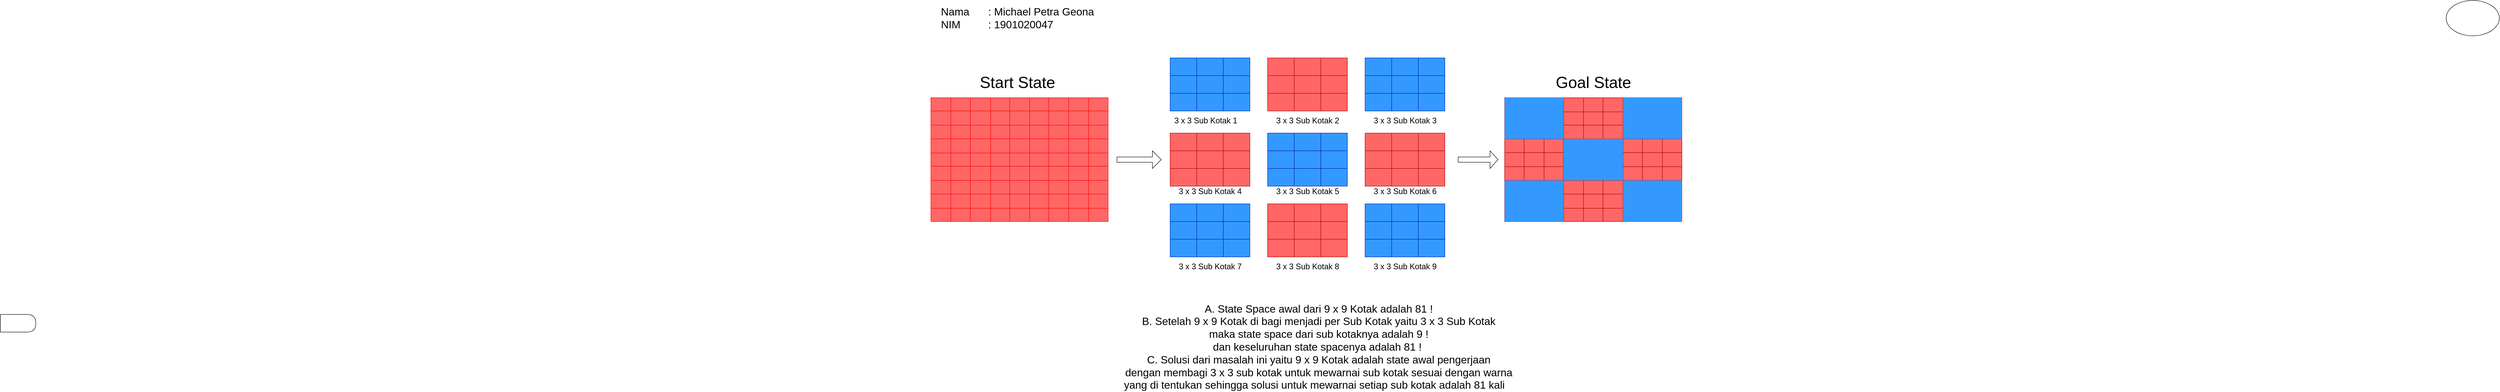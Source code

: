 <mxfile version="15.4.3" type="device"><diagram id="NJZr8C-HWJUjiAwHMYoT" name="Page-1"><mxGraphModel dx="5431" dy="1134" grid="1" gridSize="10" guides="1" tooltips="1" connect="1" arrows="1" fold="1" page="1" pageScale="1" pageWidth="850" pageHeight="1100" math="0" shadow="0"><root><mxCell id="0"/><mxCell id="1" parent="0"/><mxCell id="LQJ6kw0-dA7084zOFPZu-102" value="" style="shape=table;startSize=0;container=1;collapsible=0;childLayout=tableLayout;fillColor=#FF6666;strokeColor=#B20000;fontColor=#ffffff;" parent="1" vertex="1"><mxGeometry x="465" y="610" width="400" height="280" as="geometry"/></mxCell><mxCell id="LQJ6kw0-dA7084zOFPZu-113" value="" style="shape=partialRectangle;collapsible=0;dropTarget=0;pointerEvents=0;fillColor=none;top=0;left=0;bottom=0;right=0;points=[[0,0.5],[1,0.5]];portConstraint=eastwest;" parent="LQJ6kw0-dA7084zOFPZu-102" vertex="1"><mxGeometry width="400" height="32" as="geometry"/></mxCell><mxCell id="LQJ6kw0-dA7084zOFPZu-114" value="" style="shape=partialRectangle;html=1;whiteSpace=wrap;connectable=0;overflow=hidden;fillColor=#3399FF;top=0;left=0;bottom=0;right=0;strokeColor=#001DBC;fontColor=#ffffff;" parent="LQJ6kw0-dA7084zOFPZu-113" vertex="1"><mxGeometry width="44" height="32" as="geometry"><mxRectangle width="44" height="32" as="alternateBounds"/></mxGeometry></mxCell><mxCell id="LQJ6kw0-dA7084zOFPZu-115" value="" style="shape=partialRectangle;html=1;whiteSpace=wrap;connectable=0;overflow=hidden;fillColor=#3399FF;top=0;left=0;bottom=0;right=0;strokeColor=#001DBC;fontColor=#ffffff;" parent="LQJ6kw0-dA7084zOFPZu-113" vertex="1"><mxGeometry x="44" width="45" height="32" as="geometry"><mxRectangle width="45" height="32" as="alternateBounds"/></mxGeometry></mxCell><mxCell id="LQJ6kw0-dA7084zOFPZu-116" value="" style="shape=partialRectangle;html=1;whiteSpace=wrap;connectable=0;overflow=hidden;fillColor=#3399FF;top=0;left=0;bottom=0;right=0;strokeColor=#001DBC;fontColor=#ffffff;" parent="LQJ6kw0-dA7084zOFPZu-113" vertex="1"><mxGeometry x="89" width="44" height="32" as="geometry"><mxRectangle width="44" height="32" as="alternateBounds"/></mxGeometry></mxCell><mxCell id="LQJ6kw0-dA7084zOFPZu-117" value="" style="shape=partialRectangle;html=1;whiteSpace=wrap;connectable=0;overflow=hidden;fillColor=none;top=0;left=0;bottom=0;right=0;" parent="LQJ6kw0-dA7084zOFPZu-113" vertex="1"><mxGeometry x="133" width="45" height="32" as="geometry"><mxRectangle width="45" height="32" as="alternateBounds"/></mxGeometry></mxCell><mxCell id="LQJ6kw0-dA7084zOFPZu-118" value="" style="shape=partialRectangle;html=1;whiteSpace=wrap;connectable=0;overflow=hidden;fillColor=none;top=0;left=0;bottom=0;right=0;" parent="LQJ6kw0-dA7084zOFPZu-113" vertex="1"><mxGeometry x="178" width="44" height="32" as="geometry"><mxRectangle width="44" height="32" as="alternateBounds"/></mxGeometry></mxCell><mxCell id="LQJ6kw0-dA7084zOFPZu-119" value="" style="shape=partialRectangle;html=1;whiteSpace=wrap;connectable=0;overflow=hidden;fillColor=none;top=0;left=0;bottom=0;right=0;" parent="LQJ6kw0-dA7084zOFPZu-113" vertex="1"><mxGeometry x="222" width="45" height="32" as="geometry"><mxRectangle width="45" height="32" as="alternateBounds"/></mxGeometry></mxCell><mxCell id="LQJ6kw0-dA7084zOFPZu-120" value="" style="shape=partialRectangle;html=1;whiteSpace=wrap;connectable=0;overflow=hidden;fillColor=#3399FF;top=0;left=0;bottom=0;right=0;strokeColor=#001DBC;fontColor=#ffffff;" parent="LQJ6kw0-dA7084zOFPZu-113" vertex="1"><mxGeometry x="267" width="44" height="32" as="geometry"><mxRectangle width="44" height="32" as="alternateBounds"/></mxGeometry></mxCell><mxCell id="LQJ6kw0-dA7084zOFPZu-121" value="" style="shape=partialRectangle;html=1;whiteSpace=wrap;connectable=0;overflow=hidden;fillColor=#3399FF;top=0;left=0;bottom=0;right=0;strokeColor=#001DBC;fontColor=#ffffff;" parent="LQJ6kw0-dA7084zOFPZu-113" vertex="1"><mxGeometry x="311" width="45" height="32" as="geometry"><mxRectangle width="45" height="32" as="alternateBounds"/></mxGeometry></mxCell><mxCell id="LQJ6kw0-dA7084zOFPZu-122" value="" style="shape=partialRectangle;html=1;whiteSpace=wrap;connectable=0;overflow=hidden;fillColor=#3399FF;top=0;left=0;bottom=0;right=0;strokeColor=#001DBC;fontColor=#ffffff;" parent="LQJ6kw0-dA7084zOFPZu-113" vertex="1"><mxGeometry x="356" width="44" height="32" as="geometry"><mxRectangle width="44" height="32" as="alternateBounds"/></mxGeometry></mxCell><mxCell id="LQJ6kw0-dA7084zOFPZu-103" value="" style="shape=partialRectangle;collapsible=0;dropTarget=0;pointerEvents=0;fillColor=none;top=0;left=0;bottom=0;right=0;points=[[0,0.5],[1,0.5]];portConstraint=eastwest;" parent="LQJ6kw0-dA7084zOFPZu-102" vertex="1"><mxGeometry y="32" width="400" height="30" as="geometry"/></mxCell><mxCell id="LQJ6kw0-dA7084zOFPZu-104" value="" style="shape=partialRectangle;html=1;whiteSpace=wrap;connectable=0;overflow=hidden;fillColor=#3399FF;top=0;left=0;bottom=0;right=0;strokeColor=#0000FF;fontColor=#ffffff;" parent="LQJ6kw0-dA7084zOFPZu-103" vertex="1"><mxGeometry width="44" height="30" as="geometry"><mxRectangle width="44" height="30" as="alternateBounds"/></mxGeometry></mxCell><mxCell id="LQJ6kw0-dA7084zOFPZu-105" value="" style="shape=partialRectangle;html=1;whiteSpace=wrap;connectable=0;overflow=hidden;fillColor=#3399FF;top=0;left=0;bottom=0;right=0;strokeColor=#001DBC;fontColor=#ffffff;" parent="LQJ6kw0-dA7084zOFPZu-103" vertex="1"><mxGeometry x="44" width="45" height="30" as="geometry"><mxRectangle width="45" height="30" as="alternateBounds"/></mxGeometry></mxCell><mxCell id="LQJ6kw0-dA7084zOFPZu-106" value="" style="shape=partialRectangle;html=1;whiteSpace=wrap;connectable=0;overflow=hidden;fillColor=#3399FF;top=0;left=0;bottom=0;right=0;strokeColor=#001DBC;fontColor=#ffffff;" parent="LQJ6kw0-dA7084zOFPZu-103" vertex="1"><mxGeometry x="89" width="44" height="30" as="geometry"><mxRectangle width="44" height="30" as="alternateBounds"/></mxGeometry></mxCell><mxCell id="LQJ6kw0-dA7084zOFPZu-107" value="" style="shape=partialRectangle;html=1;whiteSpace=wrap;connectable=0;overflow=hidden;fillColor=none;top=0;left=0;bottom=0;right=0;" parent="LQJ6kw0-dA7084zOFPZu-103" vertex="1"><mxGeometry x="133" width="45" height="30" as="geometry"><mxRectangle width="45" height="30" as="alternateBounds"/></mxGeometry></mxCell><mxCell id="LQJ6kw0-dA7084zOFPZu-108" value="" style="shape=partialRectangle;html=1;whiteSpace=wrap;connectable=0;overflow=hidden;fillColor=none;top=0;left=0;bottom=0;right=0;" parent="LQJ6kw0-dA7084zOFPZu-103" vertex="1"><mxGeometry x="178" width="44" height="30" as="geometry"><mxRectangle width="44" height="30" as="alternateBounds"/></mxGeometry></mxCell><mxCell id="LQJ6kw0-dA7084zOFPZu-109" value="" style="shape=partialRectangle;html=1;whiteSpace=wrap;connectable=0;overflow=hidden;fillColor=none;top=0;left=0;bottom=0;right=0;" parent="LQJ6kw0-dA7084zOFPZu-103" vertex="1"><mxGeometry x="222" width="45" height="30" as="geometry"><mxRectangle width="45" height="30" as="alternateBounds"/></mxGeometry></mxCell><mxCell id="LQJ6kw0-dA7084zOFPZu-110" value="" style="shape=partialRectangle;html=1;whiteSpace=wrap;connectable=0;overflow=hidden;fillColor=#3399FF;top=0;left=0;bottom=0;right=0;strokeColor=#001DBC;fontColor=#ffffff;" parent="LQJ6kw0-dA7084zOFPZu-103" vertex="1"><mxGeometry x="267" width="44" height="30" as="geometry"><mxRectangle width="44" height="30" as="alternateBounds"/></mxGeometry></mxCell><mxCell id="LQJ6kw0-dA7084zOFPZu-111" value="" style="shape=partialRectangle;html=1;whiteSpace=wrap;connectable=0;overflow=hidden;fillColor=#3399FF;top=0;left=0;bottom=0;right=0;strokeColor=#001DBC;fontColor=#ffffff;" parent="LQJ6kw0-dA7084zOFPZu-103" vertex="1"><mxGeometry x="311" width="45" height="30" as="geometry"><mxRectangle width="45" height="30" as="alternateBounds"/></mxGeometry></mxCell><mxCell id="LQJ6kw0-dA7084zOFPZu-112" value="" style="shape=partialRectangle;html=1;whiteSpace=wrap;connectable=0;overflow=hidden;fillColor=#3399FF;top=0;left=0;bottom=0;right=0;strokeColor=#001DBC;fontColor=#ffffff;" parent="LQJ6kw0-dA7084zOFPZu-103" vertex="1"><mxGeometry x="356" width="44" height="30" as="geometry"><mxRectangle width="44" height="30" as="alternateBounds"/></mxGeometry></mxCell><mxCell id="LQJ6kw0-dA7084zOFPZu-123" value="" style="shape=partialRectangle;collapsible=0;dropTarget=0;pointerEvents=0;fillColor=none;top=0;left=0;bottom=0;right=0;points=[[0,0.5],[1,0.5]];portConstraint=eastwest;" parent="LQJ6kw0-dA7084zOFPZu-102" vertex="1"><mxGeometry y="62" width="400" height="31" as="geometry"/></mxCell><mxCell id="LQJ6kw0-dA7084zOFPZu-124" value="" style="shape=partialRectangle;html=1;whiteSpace=wrap;connectable=0;overflow=hidden;fillColor=#3399FF;top=0;left=0;bottom=0;right=0;strokeColor=#001DBC;fontColor=#ffffff;" parent="LQJ6kw0-dA7084zOFPZu-123" vertex="1"><mxGeometry width="44" height="31" as="geometry"><mxRectangle width="44" height="31" as="alternateBounds"/></mxGeometry></mxCell><mxCell id="LQJ6kw0-dA7084zOFPZu-125" value="" style="shape=partialRectangle;html=1;whiteSpace=wrap;connectable=0;overflow=hidden;fillColor=#3399FF;top=0;left=0;bottom=0;right=0;strokeColor=#001DBC;fontColor=#ffffff;" parent="LQJ6kw0-dA7084zOFPZu-123" vertex="1"><mxGeometry x="44" width="45" height="31" as="geometry"><mxRectangle width="45" height="31" as="alternateBounds"/></mxGeometry></mxCell><mxCell id="LQJ6kw0-dA7084zOFPZu-126" value="" style="shape=partialRectangle;html=1;whiteSpace=wrap;connectable=0;overflow=hidden;fillColor=#3399FF;top=0;left=0;bottom=0;right=0;strokeColor=#001DBC;fontColor=#ffffff;" parent="LQJ6kw0-dA7084zOFPZu-123" vertex="1"><mxGeometry x="89" width="44" height="31" as="geometry"><mxRectangle width="44" height="31" as="alternateBounds"/></mxGeometry></mxCell><mxCell id="LQJ6kw0-dA7084zOFPZu-127" value="" style="shape=partialRectangle;html=1;whiteSpace=wrap;connectable=0;overflow=hidden;fillColor=none;top=0;left=0;bottom=0;right=0;" parent="LQJ6kw0-dA7084zOFPZu-123" vertex="1"><mxGeometry x="133" width="45" height="31" as="geometry"><mxRectangle width="45" height="31" as="alternateBounds"/></mxGeometry></mxCell><mxCell id="LQJ6kw0-dA7084zOFPZu-128" value="" style="shape=partialRectangle;html=1;whiteSpace=wrap;connectable=0;overflow=hidden;fillColor=none;top=0;left=0;bottom=0;right=0;" parent="LQJ6kw0-dA7084zOFPZu-123" vertex="1"><mxGeometry x="178" width="44" height="31" as="geometry"><mxRectangle width="44" height="31" as="alternateBounds"/></mxGeometry></mxCell><mxCell id="LQJ6kw0-dA7084zOFPZu-129" value="" style="shape=partialRectangle;html=1;whiteSpace=wrap;connectable=0;overflow=hidden;fillColor=none;top=0;left=0;bottom=0;right=0;" parent="LQJ6kw0-dA7084zOFPZu-123" vertex="1"><mxGeometry x="222" width="45" height="31" as="geometry"><mxRectangle width="45" height="31" as="alternateBounds"/></mxGeometry></mxCell><mxCell id="LQJ6kw0-dA7084zOFPZu-130" value="" style="shape=partialRectangle;html=1;whiteSpace=wrap;connectable=0;overflow=hidden;fillColor=#3399FF;top=0;left=0;bottom=0;right=0;strokeColor=#001DBC;fontColor=#ffffff;" parent="LQJ6kw0-dA7084zOFPZu-123" vertex="1"><mxGeometry x="267" width="44" height="31" as="geometry"><mxRectangle width="44" height="31" as="alternateBounds"/></mxGeometry></mxCell><mxCell id="LQJ6kw0-dA7084zOFPZu-131" value="" style="shape=partialRectangle;html=1;whiteSpace=wrap;connectable=0;overflow=hidden;fillColor=#3399FF;top=0;left=0;bottom=0;right=0;strokeColor=#001DBC;fontColor=#ffffff;" parent="LQJ6kw0-dA7084zOFPZu-123" vertex="1"><mxGeometry x="311" width="45" height="31" as="geometry"><mxRectangle width="45" height="31" as="alternateBounds"/></mxGeometry></mxCell><mxCell id="LQJ6kw0-dA7084zOFPZu-132" value="" style="shape=partialRectangle;html=1;whiteSpace=wrap;connectable=0;overflow=hidden;fillColor=#3399FF;top=0;left=0;bottom=0;right=0;strokeColor=#001DBC;fontColor=#ffffff;" parent="LQJ6kw0-dA7084zOFPZu-123" vertex="1"><mxGeometry x="356" width="44" height="31" as="geometry"><mxRectangle width="44" height="31" as="alternateBounds"/></mxGeometry></mxCell><mxCell id="LQJ6kw0-dA7084zOFPZu-133" value="" style="shape=partialRectangle;collapsible=0;dropTarget=0;pointerEvents=0;fillColor=none;top=0;left=0;bottom=0;right=0;points=[[0,0.5],[1,0.5]];portConstraint=eastwest;" parent="LQJ6kw0-dA7084zOFPZu-102" vertex="1"><mxGeometry y="93" width="400" height="31" as="geometry"/></mxCell><mxCell id="LQJ6kw0-dA7084zOFPZu-134" value="" style="shape=partialRectangle;html=1;whiteSpace=wrap;connectable=0;overflow=hidden;fillColor=none;top=0;left=0;bottom=0;right=0;" parent="LQJ6kw0-dA7084zOFPZu-133" vertex="1"><mxGeometry width="44" height="31" as="geometry"><mxRectangle width="44" height="31" as="alternateBounds"/></mxGeometry></mxCell><mxCell id="LQJ6kw0-dA7084zOFPZu-135" value="" style="shape=partialRectangle;html=1;whiteSpace=wrap;connectable=0;overflow=hidden;fillColor=none;top=0;left=0;bottom=0;right=0;" parent="LQJ6kw0-dA7084zOFPZu-133" vertex="1"><mxGeometry x="44" width="45" height="31" as="geometry"><mxRectangle width="45" height="31" as="alternateBounds"/></mxGeometry></mxCell><mxCell id="LQJ6kw0-dA7084zOFPZu-136" value="" style="shape=partialRectangle;html=1;whiteSpace=wrap;connectable=0;overflow=hidden;fillColor=none;top=0;left=0;bottom=0;right=0;" parent="LQJ6kw0-dA7084zOFPZu-133" vertex="1"><mxGeometry x="89" width="44" height="31" as="geometry"><mxRectangle width="44" height="31" as="alternateBounds"/></mxGeometry></mxCell><mxCell id="LQJ6kw0-dA7084zOFPZu-137" value="" style="shape=partialRectangle;html=1;whiteSpace=wrap;connectable=0;overflow=hidden;fillColor=#3399FF;top=0;left=0;bottom=0;right=0;strokeColor=#001DBC;fontColor=#ffffff;" parent="LQJ6kw0-dA7084zOFPZu-133" vertex="1"><mxGeometry x="133" width="45" height="31" as="geometry"><mxRectangle width="45" height="31" as="alternateBounds"/></mxGeometry></mxCell><mxCell id="LQJ6kw0-dA7084zOFPZu-138" value="" style="shape=partialRectangle;html=1;whiteSpace=wrap;connectable=0;overflow=hidden;fillColor=#3399FF;top=0;left=0;bottom=0;right=0;strokeColor=#001DBC;fontColor=#ffffff;" parent="LQJ6kw0-dA7084zOFPZu-133" vertex="1"><mxGeometry x="178" width="44" height="31" as="geometry"><mxRectangle width="44" height="31" as="alternateBounds"/></mxGeometry></mxCell><mxCell id="LQJ6kw0-dA7084zOFPZu-139" value="" style="shape=partialRectangle;html=1;whiteSpace=wrap;connectable=0;overflow=hidden;fillColor=#3399FF;top=0;left=0;bottom=0;right=0;strokeColor=#001DBC;fontColor=#ffffff;" parent="LQJ6kw0-dA7084zOFPZu-133" vertex="1"><mxGeometry x="222" width="45" height="31" as="geometry"><mxRectangle width="45" height="31" as="alternateBounds"/></mxGeometry></mxCell><mxCell id="LQJ6kw0-dA7084zOFPZu-140" value="" style="shape=partialRectangle;html=1;whiteSpace=wrap;connectable=0;overflow=hidden;fillColor=none;top=0;left=0;bottom=0;right=0;" parent="LQJ6kw0-dA7084zOFPZu-133" vertex="1"><mxGeometry x="267" width="44" height="31" as="geometry"><mxRectangle width="44" height="31" as="alternateBounds"/></mxGeometry></mxCell><mxCell id="LQJ6kw0-dA7084zOFPZu-141" value="" style="shape=partialRectangle;html=1;whiteSpace=wrap;connectable=0;overflow=hidden;fillColor=none;top=0;left=0;bottom=0;right=0;" parent="LQJ6kw0-dA7084zOFPZu-133" vertex="1"><mxGeometry x="311" width="45" height="31" as="geometry"><mxRectangle width="45" height="31" as="alternateBounds"/></mxGeometry></mxCell><mxCell id="LQJ6kw0-dA7084zOFPZu-142" value="" style="shape=partialRectangle;html=1;whiteSpace=wrap;connectable=0;overflow=hidden;fillColor=none;top=0;left=0;bottom=0;right=0;" parent="LQJ6kw0-dA7084zOFPZu-133" vertex="1"><mxGeometry x="356" width="44" height="31" as="geometry"><mxRectangle width="44" height="31" as="alternateBounds"/></mxGeometry></mxCell><mxCell id="LQJ6kw0-dA7084zOFPZu-143" value="" style="shape=partialRectangle;collapsible=0;dropTarget=0;pointerEvents=0;fillColor=none;top=0;left=0;bottom=0;right=0;points=[[0,0.5],[1,0.5]];portConstraint=eastwest;" parent="LQJ6kw0-dA7084zOFPZu-102" vertex="1"><mxGeometry y="124" width="400" height="32" as="geometry"/></mxCell><mxCell id="LQJ6kw0-dA7084zOFPZu-144" value="" style="shape=partialRectangle;html=1;whiteSpace=wrap;connectable=0;overflow=hidden;fillColor=none;top=0;left=0;bottom=0;right=0;" parent="LQJ6kw0-dA7084zOFPZu-143" vertex="1"><mxGeometry width="44" height="32" as="geometry"><mxRectangle width="44" height="32" as="alternateBounds"/></mxGeometry></mxCell><mxCell id="LQJ6kw0-dA7084zOFPZu-145" value="" style="shape=partialRectangle;html=1;whiteSpace=wrap;connectable=0;overflow=hidden;fillColor=none;top=0;left=0;bottom=0;right=0;" parent="LQJ6kw0-dA7084zOFPZu-143" vertex="1"><mxGeometry x="44" width="45" height="32" as="geometry"><mxRectangle width="45" height="32" as="alternateBounds"/></mxGeometry></mxCell><mxCell id="LQJ6kw0-dA7084zOFPZu-146" value="" style="shape=partialRectangle;html=1;whiteSpace=wrap;connectable=0;overflow=hidden;fillColor=none;top=0;left=0;bottom=0;right=0;" parent="LQJ6kw0-dA7084zOFPZu-143" vertex="1"><mxGeometry x="89" width="44" height="32" as="geometry"><mxRectangle width="44" height="32" as="alternateBounds"/></mxGeometry></mxCell><mxCell id="LQJ6kw0-dA7084zOFPZu-147" value="" style="shape=partialRectangle;html=1;whiteSpace=wrap;connectable=0;overflow=hidden;fillColor=#3399FF;top=0;left=0;bottom=0;right=0;strokeColor=#001DBC;fontColor=#ffffff;" parent="LQJ6kw0-dA7084zOFPZu-143" vertex="1"><mxGeometry x="133" width="45" height="32" as="geometry"><mxRectangle width="45" height="32" as="alternateBounds"/></mxGeometry></mxCell><mxCell id="LQJ6kw0-dA7084zOFPZu-148" value="" style="shape=partialRectangle;html=1;whiteSpace=wrap;connectable=0;overflow=hidden;fillColor=#3399FF;top=0;left=0;bottom=0;right=0;strokeColor=#001DBC;fontColor=#ffffff;" parent="LQJ6kw0-dA7084zOFPZu-143" vertex="1"><mxGeometry x="178" width="44" height="32" as="geometry"><mxRectangle width="44" height="32" as="alternateBounds"/></mxGeometry></mxCell><mxCell id="LQJ6kw0-dA7084zOFPZu-149" value="" style="shape=partialRectangle;html=1;whiteSpace=wrap;connectable=0;overflow=hidden;fillColor=#3399FF;top=0;left=0;bottom=0;right=0;strokeColor=#001DBC;fontColor=#ffffff;" parent="LQJ6kw0-dA7084zOFPZu-143" vertex="1"><mxGeometry x="222" width="45" height="32" as="geometry"><mxRectangle width="45" height="32" as="alternateBounds"/></mxGeometry></mxCell><mxCell id="LQJ6kw0-dA7084zOFPZu-150" value="" style="shape=partialRectangle;html=1;whiteSpace=wrap;connectable=0;overflow=hidden;fillColor=none;top=0;left=0;bottom=0;right=0;" parent="LQJ6kw0-dA7084zOFPZu-143" vertex="1"><mxGeometry x="267" width="44" height="32" as="geometry"><mxRectangle width="44" height="32" as="alternateBounds"/></mxGeometry></mxCell><mxCell id="LQJ6kw0-dA7084zOFPZu-151" value="" style="shape=partialRectangle;html=1;whiteSpace=wrap;connectable=0;overflow=hidden;fillColor=none;top=0;left=0;bottom=0;right=0;" parent="LQJ6kw0-dA7084zOFPZu-143" vertex="1"><mxGeometry x="311" width="45" height="32" as="geometry"><mxRectangle width="45" height="32" as="alternateBounds"/></mxGeometry></mxCell><mxCell id="LQJ6kw0-dA7084zOFPZu-152" value="" style="shape=partialRectangle;html=1;whiteSpace=wrap;connectable=0;overflow=hidden;fillColor=none;top=0;left=0;bottom=0;right=0;" parent="LQJ6kw0-dA7084zOFPZu-143" vertex="1"><mxGeometry x="356" width="44" height="32" as="geometry"><mxRectangle width="44" height="32" as="alternateBounds"/></mxGeometry></mxCell><mxCell id="LQJ6kw0-dA7084zOFPZu-153" value="" style="shape=partialRectangle;collapsible=0;dropTarget=0;pointerEvents=0;fillColor=none;top=0;left=0;bottom=0;right=0;points=[[0,0.5],[1,0.5]];portConstraint=eastwest;" parent="LQJ6kw0-dA7084zOFPZu-102" vertex="1"><mxGeometry y="156" width="400" height="31" as="geometry"/></mxCell><mxCell id="LQJ6kw0-dA7084zOFPZu-154" value="" style="shape=partialRectangle;html=1;whiteSpace=wrap;connectable=0;overflow=hidden;fillColor=none;top=0;left=0;bottom=0;right=0;" parent="LQJ6kw0-dA7084zOFPZu-153" vertex="1"><mxGeometry width="44" height="31" as="geometry"><mxRectangle width="44" height="31" as="alternateBounds"/></mxGeometry></mxCell><mxCell id="LQJ6kw0-dA7084zOFPZu-155" value="" style="shape=partialRectangle;html=1;whiteSpace=wrap;connectable=0;overflow=hidden;fillColor=none;top=0;left=0;bottom=0;right=0;" parent="LQJ6kw0-dA7084zOFPZu-153" vertex="1"><mxGeometry x="44" width="45" height="31" as="geometry"><mxRectangle width="45" height="31" as="alternateBounds"/></mxGeometry></mxCell><mxCell id="LQJ6kw0-dA7084zOFPZu-156" value="" style="shape=partialRectangle;html=1;whiteSpace=wrap;connectable=0;overflow=hidden;fillColor=none;top=0;left=0;bottom=0;right=0;" parent="LQJ6kw0-dA7084zOFPZu-153" vertex="1"><mxGeometry x="89" width="44" height="31" as="geometry"><mxRectangle width="44" height="31" as="alternateBounds"/></mxGeometry></mxCell><mxCell id="LQJ6kw0-dA7084zOFPZu-157" value="" style="shape=partialRectangle;html=1;whiteSpace=wrap;connectable=0;overflow=hidden;fillColor=#3399FF;top=0;left=0;bottom=0;right=0;strokeColor=#001DBC;fontColor=#ffffff;" parent="LQJ6kw0-dA7084zOFPZu-153" vertex="1"><mxGeometry x="133" width="45" height="31" as="geometry"><mxRectangle width="45" height="31" as="alternateBounds"/></mxGeometry></mxCell><mxCell id="LQJ6kw0-dA7084zOFPZu-158" value="" style="shape=partialRectangle;html=1;whiteSpace=wrap;connectable=0;overflow=hidden;fillColor=#3399FF;top=0;left=0;bottom=0;right=0;strokeColor=#001DBC;fontColor=#ffffff;" parent="LQJ6kw0-dA7084zOFPZu-153" vertex="1"><mxGeometry x="178" width="44" height="31" as="geometry"><mxRectangle width="44" height="31" as="alternateBounds"/></mxGeometry></mxCell><mxCell id="LQJ6kw0-dA7084zOFPZu-159" value="" style="shape=partialRectangle;html=1;whiteSpace=wrap;connectable=0;overflow=hidden;fillColor=#3399FF;top=0;left=0;bottom=0;right=0;strokeColor=#001DBC;fontColor=#ffffff;" parent="LQJ6kw0-dA7084zOFPZu-153" vertex="1"><mxGeometry x="222" width="45" height="31" as="geometry"><mxRectangle width="45" height="31" as="alternateBounds"/></mxGeometry></mxCell><mxCell id="LQJ6kw0-dA7084zOFPZu-160" value="" style="shape=partialRectangle;html=1;whiteSpace=wrap;connectable=0;overflow=hidden;fillColor=none;top=0;left=0;bottom=0;right=0;" parent="LQJ6kw0-dA7084zOFPZu-153" vertex="1"><mxGeometry x="267" width="44" height="31" as="geometry"><mxRectangle width="44" height="31" as="alternateBounds"/></mxGeometry></mxCell><mxCell id="LQJ6kw0-dA7084zOFPZu-161" value="" style="shape=partialRectangle;html=1;whiteSpace=wrap;connectable=0;overflow=hidden;fillColor=none;top=0;left=0;bottom=0;right=0;" parent="LQJ6kw0-dA7084zOFPZu-153" vertex="1"><mxGeometry x="311" width="45" height="31" as="geometry"><mxRectangle width="45" height="31" as="alternateBounds"/></mxGeometry></mxCell><mxCell id="LQJ6kw0-dA7084zOFPZu-162" value="" style="shape=partialRectangle;html=1;whiteSpace=wrap;connectable=0;overflow=hidden;fillColor=none;top=0;left=0;bottom=0;right=0;" parent="LQJ6kw0-dA7084zOFPZu-153" vertex="1"><mxGeometry x="356" width="44" height="31" as="geometry"><mxRectangle width="44" height="31" as="alternateBounds"/></mxGeometry></mxCell><mxCell id="LQJ6kw0-dA7084zOFPZu-163" value="" style="shape=partialRectangle;collapsible=0;dropTarget=0;pointerEvents=0;fillColor=none;top=0;left=0;bottom=0;right=0;points=[[0,0.5],[1,0.5]];portConstraint=eastwest;" parent="LQJ6kw0-dA7084zOFPZu-102" vertex="1"><mxGeometry y="187" width="400" height="31" as="geometry"/></mxCell><mxCell id="LQJ6kw0-dA7084zOFPZu-164" value="" style="shape=partialRectangle;html=1;whiteSpace=wrap;connectable=0;overflow=hidden;fillColor=#3399FF;top=0;left=0;bottom=0;right=0;strokeColor=#001DBC;fontColor=#ffffff;" parent="LQJ6kw0-dA7084zOFPZu-163" vertex="1"><mxGeometry width="44" height="31" as="geometry"><mxRectangle width="44" height="31" as="alternateBounds"/></mxGeometry></mxCell><mxCell id="LQJ6kw0-dA7084zOFPZu-165" value="" style="shape=partialRectangle;html=1;whiteSpace=wrap;connectable=0;overflow=hidden;fillColor=#3399FF;top=0;left=0;bottom=0;right=0;strokeColor=#001DBC;fontColor=#ffffff;" parent="LQJ6kw0-dA7084zOFPZu-163" vertex="1"><mxGeometry x="44" width="45" height="31" as="geometry"><mxRectangle width="45" height="31" as="alternateBounds"/></mxGeometry></mxCell><mxCell id="LQJ6kw0-dA7084zOFPZu-166" value="" style="shape=partialRectangle;html=1;whiteSpace=wrap;connectable=0;overflow=hidden;fillColor=#3399FF;top=0;left=0;bottom=0;right=0;strokeColor=#001DBC;fontColor=#ffffff;" parent="LQJ6kw0-dA7084zOFPZu-163" vertex="1"><mxGeometry x="89" width="44" height="31" as="geometry"><mxRectangle width="44" height="31" as="alternateBounds"/></mxGeometry></mxCell><mxCell id="LQJ6kw0-dA7084zOFPZu-167" value="" style="shape=partialRectangle;html=1;whiteSpace=wrap;connectable=0;overflow=hidden;fillColor=none;top=0;left=0;bottom=0;right=0;" parent="LQJ6kw0-dA7084zOFPZu-163" vertex="1"><mxGeometry x="133" width="45" height="31" as="geometry"><mxRectangle width="45" height="31" as="alternateBounds"/></mxGeometry></mxCell><mxCell id="LQJ6kw0-dA7084zOFPZu-168" value="" style="shape=partialRectangle;html=1;whiteSpace=wrap;connectable=0;overflow=hidden;fillColor=none;top=0;left=0;bottom=0;right=0;" parent="LQJ6kw0-dA7084zOFPZu-163" vertex="1"><mxGeometry x="178" width="44" height="31" as="geometry"><mxRectangle width="44" height="31" as="alternateBounds"/></mxGeometry></mxCell><mxCell id="LQJ6kw0-dA7084zOFPZu-169" value="" style="shape=partialRectangle;html=1;whiteSpace=wrap;connectable=0;overflow=hidden;fillColor=none;top=0;left=0;bottom=0;right=0;" parent="LQJ6kw0-dA7084zOFPZu-163" vertex="1"><mxGeometry x="222" width="45" height="31" as="geometry"><mxRectangle width="45" height="31" as="alternateBounds"/></mxGeometry></mxCell><mxCell id="LQJ6kw0-dA7084zOFPZu-170" value="" style="shape=partialRectangle;html=1;whiteSpace=wrap;connectable=0;overflow=hidden;fillColor=#3399FF;top=0;left=0;bottom=0;right=0;strokeColor=#001DBC;fontColor=#ffffff;" parent="LQJ6kw0-dA7084zOFPZu-163" vertex="1"><mxGeometry x="267" width="44" height="31" as="geometry"><mxRectangle width="44" height="31" as="alternateBounds"/></mxGeometry></mxCell><mxCell id="LQJ6kw0-dA7084zOFPZu-171" value="" style="shape=partialRectangle;html=1;whiteSpace=wrap;connectable=0;overflow=hidden;fillColor=#3399FF;top=0;left=0;bottom=0;right=0;strokeColor=#001DBC;fontColor=#ffffff;" parent="LQJ6kw0-dA7084zOFPZu-163" vertex="1"><mxGeometry x="311" width="45" height="31" as="geometry"><mxRectangle width="45" height="31" as="alternateBounds"/></mxGeometry></mxCell><mxCell id="LQJ6kw0-dA7084zOFPZu-172" value="" style="shape=partialRectangle;html=1;whiteSpace=wrap;connectable=0;overflow=hidden;fillColor=#3399FF;top=0;left=0;bottom=0;right=0;strokeColor=#001DBC;fontColor=#ffffff;" parent="LQJ6kw0-dA7084zOFPZu-163" vertex="1"><mxGeometry x="356" width="44" height="31" as="geometry"><mxRectangle width="44" height="31" as="alternateBounds"/></mxGeometry></mxCell><mxCell id="LQJ6kw0-dA7084zOFPZu-173" value="" style="shape=partialRectangle;collapsible=0;dropTarget=0;pointerEvents=0;fillColor=none;top=0;left=0;bottom=0;right=0;points=[[0,0.5],[1,0.5]];portConstraint=eastwest;" parent="LQJ6kw0-dA7084zOFPZu-102" vertex="1"><mxGeometry y="218" width="400" height="32" as="geometry"/></mxCell><mxCell id="LQJ6kw0-dA7084zOFPZu-174" value="" style="shape=partialRectangle;html=1;whiteSpace=wrap;connectable=0;overflow=hidden;fillColor=#3399FF;top=0;left=0;bottom=0;right=0;strokeColor=#001DBC;fontColor=#ffffff;" parent="LQJ6kw0-dA7084zOFPZu-173" vertex="1"><mxGeometry width="44" height="32" as="geometry"><mxRectangle width="44" height="32" as="alternateBounds"/></mxGeometry></mxCell><mxCell id="LQJ6kw0-dA7084zOFPZu-175" value="" style="shape=partialRectangle;html=1;whiteSpace=wrap;connectable=0;overflow=hidden;fillColor=#3399FF;top=0;left=0;bottom=0;right=0;strokeColor=#001DBC;fontColor=#ffffff;" parent="LQJ6kw0-dA7084zOFPZu-173" vertex="1"><mxGeometry x="44" width="45" height="32" as="geometry"><mxRectangle width="45" height="32" as="alternateBounds"/></mxGeometry></mxCell><mxCell id="LQJ6kw0-dA7084zOFPZu-176" value="" style="shape=partialRectangle;html=1;whiteSpace=wrap;connectable=0;overflow=hidden;fillColor=#3399FF;top=0;left=0;bottom=0;right=0;strokeColor=#001DBC;fontColor=#ffffff;" parent="LQJ6kw0-dA7084zOFPZu-173" vertex="1"><mxGeometry x="89" width="44" height="32" as="geometry"><mxRectangle width="44" height="32" as="alternateBounds"/></mxGeometry></mxCell><mxCell id="LQJ6kw0-dA7084zOFPZu-177" value="" style="shape=partialRectangle;html=1;whiteSpace=wrap;connectable=0;overflow=hidden;fillColor=none;top=0;left=0;bottom=0;right=0;" parent="LQJ6kw0-dA7084zOFPZu-173" vertex="1"><mxGeometry x="133" width="45" height="32" as="geometry"><mxRectangle width="45" height="32" as="alternateBounds"/></mxGeometry></mxCell><mxCell id="LQJ6kw0-dA7084zOFPZu-178" value="" style="shape=partialRectangle;html=1;whiteSpace=wrap;connectable=0;overflow=hidden;fillColor=none;top=0;left=0;bottom=0;right=0;" parent="LQJ6kw0-dA7084zOFPZu-173" vertex="1"><mxGeometry x="178" width="44" height="32" as="geometry"><mxRectangle width="44" height="32" as="alternateBounds"/></mxGeometry></mxCell><mxCell id="LQJ6kw0-dA7084zOFPZu-179" value="" style="shape=partialRectangle;html=1;whiteSpace=wrap;connectable=0;overflow=hidden;fillColor=none;top=0;left=0;bottom=0;right=0;" parent="LQJ6kw0-dA7084zOFPZu-173" vertex="1"><mxGeometry x="222" width="45" height="32" as="geometry"><mxRectangle width="45" height="32" as="alternateBounds"/></mxGeometry></mxCell><mxCell id="LQJ6kw0-dA7084zOFPZu-180" value="" style="shape=partialRectangle;html=1;whiteSpace=wrap;connectable=0;overflow=hidden;fillColor=#3399FF;top=0;left=0;bottom=0;right=0;strokeColor=#001DBC;fontColor=#ffffff;" parent="LQJ6kw0-dA7084zOFPZu-173" vertex="1"><mxGeometry x="267" width="44" height="32" as="geometry"><mxRectangle width="44" height="32" as="alternateBounds"/></mxGeometry></mxCell><mxCell id="LQJ6kw0-dA7084zOFPZu-181" value="" style="shape=partialRectangle;html=1;whiteSpace=wrap;connectable=0;overflow=hidden;fillColor=#3399FF;top=0;left=0;bottom=0;right=0;strokeColor=#001DBC;fontColor=#ffffff;" parent="LQJ6kw0-dA7084zOFPZu-173" vertex="1"><mxGeometry x="311" width="45" height="32" as="geometry"><mxRectangle width="45" height="32" as="alternateBounds"/></mxGeometry></mxCell><mxCell id="LQJ6kw0-dA7084zOFPZu-182" value="" style="shape=partialRectangle;html=1;whiteSpace=wrap;connectable=0;overflow=hidden;fillColor=#3399FF;top=0;left=0;bottom=0;right=0;strokeColor=#001DBC;fontColor=#ffffff;" parent="LQJ6kw0-dA7084zOFPZu-173" vertex="1"><mxGeometry x="356" width="44" height="32" as="geometry"><mxRectangle width="44" height="32" as="alternateBounds"/></mxGeometry></mxCell><mxCell id="LQJ6kw0-dA7084zOFPZu-183" value="" style="shape=partialRectangle;collapsible=0;dropTarget=0;pointerEvents=0;fillColor=none;top=0;left=0;bottom=0;right=0;points=[[0,0.5],[1,0.5]];portConstraint=eastwest;" parent="LQJ6kw0-dA7084zOFPZu-102" vertex="1"><mxGeometry y="250" width="400" height="30" as="geometry"/></mxCell><mxCell id="LQJ6kw0-dA7084zOFPZu-184" value="" style="shape=partialRectangle;html=1;whiteSpace=wrap;connectable=0;overflow=hidden;fillColor=#3399FF;top=0;left=0;bottom=0;right=0;strokeColor=#001DBC;fontColor=#ffffff;" parent="LQJ6kw0-dA7084zOFPZu-183" vertex="1"><mxGeometry width="44" height="30" as="geometry"><mxRectangle width="44" height="30" as="alternateBounds"/></mxGeometry></mxCell><mxCell id="LQJ6kw0-dA7084zOFPZu-185" value="" style="shape=partialRectangle;html=1;whiteSpace=wrap;connectable=0;overflow=hidden;fillColor=#3399FF;top=0;left=0;bottom=0;right=0;strokeColor=#001DBC;fontColor=#ffffff;" parent="LQJ6kw0-dA7084zOFPZu-183" vertex="1"><mxGeometry x="44" width="45" height="30" as="geometry"><mxRectangle width="45" height="30" as="alternateBounds"/></mxGeometry></mxCell><mxCell id="LQJ6kw0-dA7084zOFPZu-186" value="" style="shape=partialRectangle;html=1;whiteSpace=wrap;connectable=0;overflow=hidden;fillColor=#3399FF;top=0;left=0;bottom=0;right=0;strokeColor=#001DBC;fontColor=#ffffff;" parent="LQJ6kw0-dA7084zOFPZu-183" vertex="1"><mxGeometry x="89" width="44" height="30" as="geometry"><mxRectangle width="44" height="30" as="alternateBounds"/></mxGeometry></mxCell><mxCell id="LQJ6kw0-dA7084zOFPZu-187" value="" style="shape=partialRectangle;html=1;whiteSpace=wrap;connectable=0;overflow=hidden;fillColor=none;top=0;left=0;bottom=0;right=0;" parent="LQJ6kw0-dA7084zOFPZu-183" vertex="1"><mxGeometry x="133" width="45" height="30" as="geometry"><mxRectangle width="45" height="30" as="alternateBounds"/></mxGeometry></mxCell><mxCell id="LQJ6kw0-dA7084zOFPZu-188" value="" style="shape=partialRectangle;html=1;whiteSpace=wrap;connectable=0;overflow=hidden;fillColor=none;top=0;left=0;bottom=0;right=0;" parent="LQJ6kw0-dA7084zOFPZu-183" vertex="1"><mxGeometry x="178" width="44" height="30" as="geometry"><mxRectangle width="44" height="30" as="alternateBounds"/></mxGeometry></mxCell><mxCell id="LQJ6kw0-dA7084zOFPZu-189" value="" style="shape=partialRectangle;html=1;whiteSpace=wrap;connectable=0;overflow=hidden;fillColor=none;top=0;left=0;bottom=0;right=0;" parent="LQJ6kw0-dA7084zOFPZu-183" vertex="1"><mxGeometry x="222" width="45" height="30" as="geometry"><mxRectangle width="45" height="30" as="alternateBounds"/></mxGeometry></mxCell><mxCell id="LQJ6kw0-dA7084zOFPZu-190" value="" style="shape=partialRectangle;html=1;whiteSpace=wrap;connectable=0;overflow=hidden;fillColor=#3399FF;top=0;left=0;bottom=0;right=0;strokeColor=#001DBC;fontColor=#ffffff;" parent="LQJ6kw0-dA7084zOFPZu-183" vertex="1"><mxGeometry x="267" width="44" height="30" as="geometry"><mxRectangle width="44" height="30" as="alternateBounds"/></mxGeometry></mxCell><mxCell id="LQJ6kw0-dA7084zOFPZu-191" value="" style="shape=partialRectangle;html=1;whiteSpace=wrap;connectable=0;overflow=hidden;fillColor=#3399FF;top=0;left=0;bottom=0;right=0;strokeColor=#001DBC;fontColor=#ffffff;" parent="LQJ6kw0-dA7084zOFPZu-183" vertex="1"><mxGeometry x="311" width="45" height="30" as="geometry"><mxRectangle width="45" height="30" as="alternateBounds"/></mxGeometry></mxCell><mxCell id="LQJ6kw0-dA7084zOFPZu-192" value="" style="shape=partialRectangle;html=1;whiteSpace=wrap;connectable=0;overflow=hidden;fillColor=#3399FF;top=0;left=0;bottom=0;right=0;strokeColor=#001DBC;fontColor=#ffffff;" parent="LQJ6kw0-dA7084zOFPZu-183" vertex="1"><mxGeometry x="356" width="44" height="30" as="geometry"><mxRectangle width="44" height="30" as="alternateBounds"/></mxGeometry></mxCell><mxCell id="LQJ6kw0-dA7084zOFPZu-195" value="" style="shape=table;startSize=0;container=1;collapsible=0;childLayout=tableLayout;fillColor=#FF6666;strokeColor=#FF0000;fontColor=#ffffff;" parent="1" vertex="1"><mxGeometry x="-830" y="610" width="400" height="280.0" as="geometry"/></mxCell><mxCell id="LQJ6kw0-dA7084zOFPZu-196" value="" style="shape=partialRectangle;collapsible=0;dropTarget=0;pointerEvents=0;fillColor=none;top=0;left=0;bottom=0;right=0;points=[[0,0.5],[1,0.5]];portConstraint=eastwest;" parent="LQJ6kw0-dA7084zOFPZu-195" vertex="1"><mxGeometry width="400" height="30" as="geometry"/></mxCell><mxCell id="LQJ6kw0-dA7084zOFPZu-197" value="" style="shape=partialRectangle;html=1;whiteSpace=wrap;connectable=0;overflow=hidden;fillColor=none;top=0;left=0;bottom=0;right=0;" parent="LQJ6kw0-dA7084zOFPZu-196" vertex="1"><mxGeometry width="45" height="30" as="geometry"><mxRectangle width="45" height="30" as="alternateBounds"/></mxGeometry></mxCell><mxCell id="LQJ6kw0-dA7084zOFPZu-198" value="" style="shape=partialRectangle;html=1;whiteSpace=wrap;connectable=0;overflow=hidden;fillColor=none;top=0;left=0;bottom=0;right=0;" parent="LQJ6kw0-dA7084zOFPZu-196" vertex="1"><mxGeometry x="45" width="44" height="30" as="geometry"><mxRectangle width="44" height="30" as="alternateBounds"/></mxGeometry></mxCell><mxCell id="LQJ6kw0-dA7084zOFPZu-199" value="" style="shape=partialRectangle;html=1;whiteSpace=wrap;connectable=0;overflow=hidden;fillColor=none;top=0;left=0;bottom=0;right=0;" parent="LQJ6kw0-dA7084zOFPZu-196" vertex="1"><mxGeometry x="89" width="46" height="30" as="geometry"><mxRectangle width="46" height="30" as="alternateBounds"/></mxGeometry></mxCell><mxCell id="LQJ6kw0-dA7084zOFPZu-200" value="" style="shape=partialRectangle;html=1;whiteSpace=wrap;connectable=0;overflow=hidden;fillColor=none;top=0;left=0;bottom=0;right=0;" parent="LQJ6kw0-dA7084zOFPZu-196" vertex="1"><mxGeometry x="135" width="43" height="30" as="geometry"><mxRectangle width="43" height="30" as="alternateBounds"/></mxGeometry></mxCell><mxCell id="LQJ6kw0-dA7084zOFPZu-201" value="" style="shape=partialRectangle;html=1;whiteSpace=wrap;connectable=0;overflow=hidden;fillColor=none;top=0;left=0;bottom=0;right=0;" parent="LQJ6kw0-dA7084zOFPZu-196" vertex="1"><mxGeometry x="178" width="45" height="30" as="geometry"><mxRectangle width="45" height="30" as="alternateBounds"/></mxGeometry></mxCell><mxCell id="LQJ6kw0-dA7084zOFPZu-202" value="" style="shape=partialRectangle;html=1;whiteSpace=wrap;connectable=0;overflow=hidden;fillColor=none;top=0;left=0;bottom=0;right=0;" parent="LQJ6kw0-dA7084zOFPZu-196" vertex="1"><mxGeometry x="223" width="43" height="30" as="geometry"><mxRectangle width="43" height="30" as="alternateBounds"/></mxGeometry></mxCell><mxCell id="LQJ6kw0-dA7084zOFPZu-203" value="" style="shape=partialRectangle;html=1;whiteSpace=wrap;connectable=0;overflow=hidden;fillColor=none;top=0;left=0;bottom=0;right=0;" parent="LQJ6kw0-dA7084zOFPZu-196" vertex="1"><mxGeometry x="266" width="45" height="30" as="geometry"><mxRectangle width="45" height="30" as="alternateBounds"/></mxGeometry></mxCell><mxCell id="LQJ6kw0-dA7084zOFPZu-204" value="" style="shape=partialRectangle;html=1;whiteSpace=wrap;connectable=0;overflow=hidden;fillColor=none;top=0;left=0;bottom=0;right=0;" parent="LQJ6kw0-dA7084zOFPZu-196" vertex="1"><mxGeometry x="311" width="45" height="30" as="geometry"><mxRectangle width="45" height="30" as="alternateBounds"/></mxGeometry></mxCell><mxCell id="LQJ6kw0-dA7084zOFPZu-205" value="" style="shape=partialRectangle;html=1;whiteSpace=wrap;connectable=0;overflow=hidden;fillColor=none;top=0;left=0;bottom=0;right=0;" parent="LQJ6kw0-dA7084zOFPZu-196" vertex="1"><mxGeometry x="356" width="44" height="30" as="geometry"><mxRectangle width="44" height="30" as="alternateBounds"/></mxGeometry></mxCell><mxCell id="LQJ6kw0-dA7084zOFPZu-206" value="" style="shape=partialRectangle;collapsible=0;dropTarget=0;pointerEvents=0;fillColor=none;top=0;left=0;bottom=0;right=0;points=[[0,0.5],[1,0.5]];portConstraint=eastwest;" parent="LQJ6kw0-dA7084zOFPZu-195" vertex="1"><mxGeometry y="30" width="400" height="32" as="geometry"/></mxCell><mxCell id="LQJ6kw0-dA7084zOFPZu-207" value="" style="shape=partialRectangle;html=1;whiteSpace=wrap;connectable=0;overflow=hidden;fillColor=none;top=0;left=0;bottom=0;right=0;" parent="LQJ6kw0-dA7084zOFPZu-206" vertex="1"><mxGeometry width="45" height="32" as="geometry"><mxRectangle width="45" height="32" as="alternateBounds"/></mxGeometry></mxCell><mxCell id="LQJ6kw0-dA7084zOFPZu-208" value="" style="shape=partialRectangle;html=1;whiteSpace=wrap;connectable=0;overflow=hidden;fillColor=none;top=0;left=0;bottom=0;right=0;" parent="LQJ6kw0-dA7084zOFPZu-206" vertex="1"><mxGeometry x="45" width="44" height="32" as="geometry"><mxRectangle width="44" height="32" as="alternateBounds"/></mxGeometry></mxCell><mxCell id="LQJ6kw0-dA7084zOFPZu-209" value="" style="shape=partialRectangle;html=1;whiteSpace=wrap;connectable=0;overflow=hidden;fillColor=none;top=0;left=0;bottom=0;right=0;" parent="LQJ6kw0-dA7084zOFPZu-206" vertex="1"><mxGeometry x="89" width="46" height="32" as="geometry"><mxRectangle width="46" height="32" as="alternateBounds"/></mxGeometry></mxCell><mxCell id="LQJ6kw0-dA7084zOFPZu-210" value="" style="shape=partialRectangle;html=1;whiteSpace=wrap;connectable=0;overflow=hidden;fillColor=none;top=0;left=0;bottom=0;right=0;" parent="LQJ6kw0-dA7084zOFPZu-206" vertex="1"><mxGeometry x="135" width="43" height="32" as="geometry"><mxRectangle width="43" height="32" as="alternateBounds"/></mxGeometry></mxCell><mxCell id="LQJ6kw0-dA7084zOFPZu-211" value="" style="shape=partialRectangle;html=1;whiteSpace=wrap;connectable=0;overflow=hidden;fillColor=none;top=0;left=0;bottom=0;right=0;" parent="LQJ6kw0-dA7084zOFPZu-206" vertex="1"><mxGeometry x="178" width="45" height="32" as="geometry"><mxRectangle width="45" height="32" as="alternateBounds"/></mxGeometry></mxCell><mxCell id="LQJ6kw0-dA7084zOFPZu-212" value="" style="shape=partialRectangle;html=1;whiteSpace=wrap;connectable=0;overflow=hidden;fillColor=none;top=0;left=0;bottom=0;right=0;" parent="LQJ6kw0-dA7084zOFPZu-206" vertex="1"><mxGeometry x="223" width="43" height="32" as="geometry"><mxRectangle width="43" height="32" as="alternateBounds"/></mxGeometry></mxCell><mxCell id="LQJ6kw0-dA7084zOFPZu-213" value="" style="shape=partialRectangle;html=1;whiteSpace=wrap;connectable=0;overflow=hidden;fillColor=none;top=0;left=0;bottom=0;right=0;" parent="LQJ6kw0-dA7084zOFPZu-206" vertex="1"><mxGeometry x="266" width="45" height="32" as="geometry"><mxRectangle width="45" height="32" as="alternateBounds"/></mxGeometry></mxCell><mxCell id="LQJ6kw0-dA7084zOFPZu-214" value="" style="shape=partialRectangle;html=1;whiteSpace=wrap;connectable=0;overflow=hidden;fillColor=none;top=0;left=0;bottom=0;right=0;" parent="LQJ6kw0-dA7084zOFPZu-206" vertex="1"><mxGeometry x="311" width="45" height="32" as="geometry"><mxRectangle width="45" height="32" as="alternateBounds"/></mxGeometry></mxCell><mxCell id="LQJ6kw0-dA7084zOFPZu-215" value="" style="shape=partialRectangle;html=1;whiteSpace=wrap;connectable=0;overflow=hidden;fillColor=none;top=0;left=0;bottom=0;right=0;" parent="LQJ6kw0-dA7084zOFPZu-206" vertex="1"><mxGeometry x="356" width="44" height="32" as="geometry"><mxRectangle width="44" height="32" as="alternateBounds"/></mxGeometry></mxCell><mxCell id="LQJ6kw0-dA7084zOFPZu-216" value="" style="shape=partialRectangle;collapsible=0;dropTarget=0;pointerEvents=0;fillColor=none;top=0;left=0;bottom=0;right=0;points=[[0,0.5],[1,0.5]];portConstraint=eastwest;" parent="LQJ6kw0-dA7084zOFPZu-195" vertex="1"><mxGeometry y="62" width="400" height="31" as="geometry"/></mxCell><mxCell id="LQJ6kw0-dA7084zOFPZu-217" value="" style="shape=partialRectangle;html=1;whiteSpace=wrap;connectable=0;overflow=hidden;fillColor=none;top=0;left=0;bottom=0;right=0;" parent="LQJ6kw0-dA7084zOFPZu-216" vertex="1"><mxGeometry width="45" height="31" as="geometry"><mxRectangle width="45" height="31" as="alternateBounds"/></mxGeometry></mxCell><mxCell id="LQJ6kw0-dA7084zOFPZu-218" value="" style="shape=partialRectangle;html=1;whiteSpace=wrap;connectable=0;overflow=hidden;fillColor=none;top=0;left=0;bottom=0;right=0;" parent="LQJ6kw0-dA7084zOFPZu-216" vertex="1"><mxGeometry x="45" width="44" height="31" as="geometry"><mxRectangle width="44" height="31" as="alternateBounds"/></mxGeometry></mxCell><mxCell id="LQJ6kw0-dA7084zOFPZu-219" value="" style="shape=partialRectangle;html=1;whiteSpace=wrap;connectable=0;overflow=hidden;fillColor=none;top=0;left=0;bottom=0;right=0;" parent="LQJ6kw0-dA7084zOFPZu-216" vertex="1"><mxGeometry x="89" width="46" height="31" as="geometry"><mxRectangle width="46" height="31" as="alternateBounds"/></mxGeometry></mxCell><mxCell id="LQJ6kw0-dA7084zOFPZu-220" value="" style="shape=partialRectangle;html=1;whiteSpace=wrap;connectable=0;overflow=hidden;fillColor=none;top=0;left=0;bottom=0;right=0;" parent="LQJ6kw0-dA7084zOFPZu-216" vertex="1"><mxGeometry x="135" width="43" height="31" as="geometry"><mxRectangle width="43" height="31" as="alternateBounds"/></mxGeometry></mxCell><mxCell id="LQJ6kw0-dA7084zOFPZu-221" value="" style="shape=partialRectangle;html=1;whiteSpace=wrap;connectable=0;overflow=hidden;fillColor=none;top=0;left=0;bottom=0;right=0;" parent="LQJ6kw0-dA7084zOFPZu-216" vertex="1"><mxGeometry x="178" width="45" height="31" as="geometry"><mxRectangle width="45" height="31" as="alternateBounds"/></mxGeometry></mxCell><mxCell id="LQJ6kw0-dA7084zOFPZu-222" value="" style="shape=partialRectangle;html=1;whiteSpace=wrap;connectable=0;overflow=hidden;fillColor=none;top=0;left=0;bottom=0;right=0;" parent="LQJ6kw0-dA7084zOFPZu-216" vertex="1"><mxGeometry x="223" width="43" height="31" as="geometry"><mxRectangle width="43" height="31" as="alternateBounds"/></mxGeometry></mxCell><mxCell id="LQJ6kw0-dA7084zOFPZu-223" value="" style="shape=partialRectangle;html=1;whiteSpace=wrap;connectable=0;overflow=hidden;fillColor=none;top=0;left=0;bottom=0;right=0;" parent="LQJ6kw0-dA7084zOFPZu-216" vertex="1"><mxGeometry x="266" width="45" height="31" as="geometry"><mxRectangle width="45" height="31" as="alternateBounds"/></mxGeometry></mxCell><mxCell id="LQJ6kw0-dA7084zOFPZu-224" value="" style="shape=partialRectangle;html=1;whiteSpace=wrap;connectable=0;overflow=hidden;fillColor=none;top=0;left=0;bottom=0;right=0;" parent="LQJ6kw0-dA7084zOFPZu-216" vertex="1"><mxGeometry x="311" width="45" height="31" as="geometry"><mxRectangle width="45" height="31" as="alternateBounds"/></mxGeometry></mxCell><mxCell id="LQJ6kw0-dA7084zOFPZu-225" value="" style="shape=partialRectangle;html=1;whiteSpace=wrap;connectable=0;overflow=hidden;fillColor=none;top=0;left=0;bottom=0;right=0;" parent="LQJ6kw0-dA7084zOFPZu-216" vertex="1"><mxGeometry x="356" width="44" height="31" as="geometry"><mxRectangle width="44" height="31" as="alternateBounds"/></mxGeometry></mxCell><mxCell id="LQJ6kw0-dA7084zOFPZu-226" value="" style="shape=partialRectangle;collapsible=0;dropTarget=0;pointerEvents=0;fillColor=none;top=0;left=0;bottom=0;right=0;points=[[0,0.5],[1,0.5]];portConstraint=eastwest;" parent="LQJ6kw0-dA7084zOFPZu-195" vertex="1"><mxGeometry y="93" width="400" height="32" as="geometry"/></mxCell><mxCell id="LQJ6kw0-dA7084zOFPZu-227" value="" style="shape=partialRectangle;html=1;whiteSpace=wrap;connectable=0;overflow=hidden;fillColor=none;top=0;left=0;bottom=0;right=0;" parent="LQJ6kw0-dA7084zOFPZu-226" vertex="1"><mxGeometry width="45" height="32" as="geometry"><mxRectangle width="45" height="32" as="alternateBounds"/></mxGeometry></mxCell><mxCell id="LQJ6kw0-dA7084zOFPZu-228" value="" style="shape=partialRectangle;html=1;whiteSpace=wrap;connectable=0;overflow=hidden;fillColor=none;top=0;left=0;bottom=0;right=0;" parent="LQJ6kw0-dA7084zOFPZu-226" vertex="1"><mxGeometry x="45" width="44" height="32" as="geometry"><mxRectangle width="44" height="32" as="alternateBounds"/></mxGeometry></mxCell><mxCell id="LQJ6kw0-dA7084zOFPZu-229" value="" style="shape=partialRectangle;html=1;whiteSpace=wrap;connectable=0;overflow=hidden;fillColor=none;top=0;left=0;bottom=0;right=0;" parent="LQJ6kw0-dA7084zOFPZu-226" vertex="1"><mxGeometry x="89" width="46" height="32" as="geometry"><mxRectangle width="46" height="32" as="alternateBounds"/></mxGeometry></mxCell><mxCell id="LQJ6kw0-dA7084zOFPZu-230" value="" style="shape=partialRectangle;html=1;whiteSpace=wrap;connectable=0;overflow=hidden;fillColor=none;top=0;left=0;bottom=0;right=0;" parent="LQJ6kw0-dA7084zOFPZu-226" vertex="1"><mxGeometry x="135" width="43" height="32" as="geometry"><mxRectangle width="43" height="32" as="alternateBounds"/></mxGeometry></mxCell><mxCell id="LQJ6kw0-dA7084zOFPZu-231" value="" style="shape=partialRectangle;html=1;whiteSpace=wrap;connectable=0;overflow=hidden;fillColor=none;top=0;left=0;bottom=0;right=0;" parent="LQJ6kw0-dA7084zOFPZu-226" vertex="1"><mxGeometry x="178" width="45" height="32" as="geometry"><mxRectangle width="45" height="32" as="alternateBounds"/></mxGeometry></mxCell><mxCell id="LQJ6kw0-dA7084zOFPZu-232" value="" style="shape=partialRectangle;html=1;whiteSpace=wrap;connectable=0;overflow=hidden;fillColor=none;top=0;left=0;bottom=0;right=0;" parent="LQJ6kw0-dA7084zOFPZu-226" vertex="1"><mxGeometry x="223" width="43" height="32" as="geometry"><mxRectangle width="43" height="32" as="alternateBounds"/></mxGeometry></mxCell><mxCell id="LQJ6kw0-dA7084zOFPZu-233" value="" style="shape=partialRectangle;html=1;whiteSpace=wrap;connectable=0;overflow=hidden;fillColor=none;top=0;left=0;bottom=0;right=0;" parent="LQJ6kw0-dA7084zOFPZu-226" vertex="1"><mxGeometry x="266" width="45" height="32" as="geometry"><mxRectangle width="45" height="32" as="alternateBounds"/></mxGeometry></mxCell><mxCell id="LQJ6kw0-dA7084zOFPZu-234" value="" style="shape=partialRectangle;html=1;whiteSpace=wrap;connectable=0;overflow=hidden;fillColor=none;top=0;left=0;bottom=0;right=0;" parent="LQJ6kw0-dA7084zOFPZu-226" vertex="1"><mxGeometry x="311" width="45" height="32" as="geometry"><mxRectangle width="45" height="32" as="alternateBounds"/></mxGeometry></mxCell><mxCell id="LQJ6kw0-dA7084zOFPZu-235" value="" style="shape=partialRectangle;html=1;whiteSpace=wrap;connectable=0;overflow=hidden;fillColor=none;top=0;left=0;bottom=0;right=0;" parent="LQJ6kw0-dA7084zOFPZu-226" vertex="1"><mxGeometry x="356" width="44" height="32" as="geometry"><mxRectangle width="44" height="32" as="alternateBounds"/></mxGeometry></mxCell><mxCell id="LQJ6kw0-dA7084zOFPZu-236" value="" style="shape=partialRectangle;collapsible=0;dropTarget=0;pointerEvents=0;fillColor=none;top=0;left=0;bottom=0;right=0;points=[[0,0.5],[1,0.5]];portConstraint=eastwest;" parent="LQJ6kw0-dA7084zOFPZu-195" vertex="1"><mxGeometry y="125" width="400" height="30" as="geometry"/></mxCell><mxCell id="LQJ6kw0-dA7084zOFPZu-237" value="" style="shape=partialRectangle;html=1;whiteSpace=wrap;connectable=0;overflow=hidden;fillColor=none;top=0;left=0;bottom=0;right=0;" parent="LQJ6kw0-dA7084zOFPZu-236" vertex="1"><mxGeometry width="45" height="30" as="geometry"><mxRectangle width="45" height="30" as="alternateBounds"/></mxGeometry></mxCell><mxCell id="LQJ6kw0-dA7084zOFPZu-238" value="" style="shape=partialRectangle;html=1;whiteSpace=wrap;connectable=0;overflow=hidden;fillColor=none;top=0;left=0;bottom=0;right=0;" parent="LQJ6kw0-dA7084zOFPZu-236" vertex="1"><mxGeometry x="45" width="44" height="30" as="geometry"><mxRectangle width="44" height="30" as="alternateBounds"/></mxGeometry></mxCell><mxCell id="LQJ6kw0-dA7084zOFPZu-239" value="" style="shape=partialRectangle;html=1;whiteSpace=wrap;connectable=0;overflow=hidden;fillColor=none;top=0;left=0;bottom=0;right=0;" parent="LQJ6kw0-dA7084zOFPZu-236" vertex="1"><mxGeometry x="89" width="46" height="30" as="geometry"><mxRectangle width="46" height="30" as="alternateBounds"/></mxGeometry></mxCell><mxCell id="LQJ6kw0-dA7084zOFPZu-240" value="" style="shape=partialRectangle;html=1;whiteSpace=wrap;connectable=0;overflow=hidden;fillColor=none;top=0;left=0;bottom=0;right=0;" parent="LQJ6kw0-dA7084zOFPZu-236" vertex="1"><mxGeometry x="135" width="43" height="30" as="geometry"><mxRectangle width="43" height="30" as="alternateBounds"/></mxGeometry></mxCell><mxCell id="LQJ6kw0-dA7084zOFPZu-241" value="" style="shape=partialRectangle;html=1;whiteSpace=wrap;connectable=0;overflow=hidden;fillColor=none;top=0;left=0;bottom=0;right=0;" parent="LQJ6kw0-dA7084zOFPZu-236" vertex="1"><mxGeometry x="178" width="45" height="30" as="geometry"><mxRectangle width="45" height="30" as="alternateBounds"/></mxGeometry></mxCell><mxCell id="LQJ6kw0-dA7084zOFPZu-242" value="" style="shape=partialRectangle;html=1;whiteSpace=wrap;connectable=0;overflow=hidden;fillColor=none;top=0;left=0;bottom=0;right=0;" parent="LQJ6kw0-dA7084zOFPZu-236" vertex="1"><mxGeometry x="223" width="43" height="30" as="geometry"><mxRectangle width="43" height="30" as="alternateBounds"/></mxGeometry></mxCell><mxCell id="LQJ6kw0-dA7084zOFPZu-243" value="" style="shape=partialRectangle;html=1;whiteSpace=wrap;connectable=0;overflow=hidden;fillColor=none;top=0;left=0;bottom=0;right=0;" parent="LQJ6kw0-dA7084zOFPZu-236" vertex="1"><mxGeometry x="266" width="45" height="30" as="geometry"><mxRectangle width="45" height="30" as="alternateBounds"/></mxGeometry></mxCell><mxCell id="LQJ6kw0-dA7084zOFPZu-244" value="" style="shape=partialRectangle;html=1;whiteSpace=wrap;connectable=0;overflow=hidden;fillColor=none;top=0;left=0;bottom=0;right=0;" parent="LQJ6kw0-dA7084zOFPZu-236" vertex="1"><mxGeometry x="311" width="45" height="30" as="geometry"><mxRectangle width="45" height="30" as="alternateBounds"/></mxGeometry></mxCell><mxCell id="LQJ6kw0-dA7084zOFPZu-245" value="" style="shape=partialRectangle;html=1;whiteSpace=wrap;connectable=0;overflow=hidden;fillColor=none;top=0;left=0;bottom=0;right=0;" parent="LQJ6kw0-dA7084zOFPZu-236" vertex="1"><mxGeometry x="356" width="44" height="30" as="geometry"><mxRectangle width="44" height="30" as="alternateBounds"/></mxGeometry></mxCell><mxCell id="LQJ6kw0-dA7084zOFPZu-246" value="" style="shape=partialRectangle;collapsible=0;dropTarget=0;pointerEvents=0;fillColor=none;top=0;left=0;bottom=0;right=0;points=[[0,0.5],[1,0.5]];portConstraint=eastwest;" parent="LQJ6kw0-dA7084zOFPZu-195" vertex="1"><mxGeometry y="155" width="400" height="32" as="geometry"/></mxCell><mxCell id="LQJ6kw0-dA7084zOFPZu-247" value="" style="shape=partialRectangle;html=1;whiteSpace=wrap;connectable=0;overflow=hidden;fillColor=none;top=0;left=0;bottom=0;right=0;" parent="LQJ6kw0-dA7084zOFPZu-246" vertex="1"><mxGeometry width="45" height="32" as="geometry"><mxRectangle width="45" height="32" as="alternateBounds"/></mxGeometry></mxCell><mxCell id="LQJ6kw0-dA7084zOFPZu-248" value="" style="shape=partialRectangle;html=1;whiteSpace=wrap;connectable=0;overflow=hidden;fillColor=none;top=0;left=0;bottom=0;right=0;" parent="LQJ6kw0-dA7084zOFPZu-246" vertex="1"><mxGeometry x="45" width="44" height="32" as="geometry"><mxRectangle width="44" height="32" as="alternateBounds"/></mxGeometry></mxCell><mxCell id="LQJ6kw0-dA7084zOFPZu-249" value="" style="shape=partialRectangle;html=1;whiteSpace=wrap;connectable=0;overflow=hidden;fillColor=none;top=0;left=0;bottom=0;right=0;" parent="LQJ6kw0-dA7084zOFPZu-246" vertex="1"><mxGeometry x="89" width="46" height="32" as="geometry"><mxRectangle width="46" height="32" as="alternateBounds"/></mxGeometry></mxCell><mxCell id="LQJ6kw0-dA7084zOFPZu-250" value="" style="shape=partialRectangle;html=1;whiteSpace=wrap;connectable=0;overflow=hidden;fillColor=none;top=0;left=0;bottom=0;right=0;" parent="LQJ6kw0-dA7084zOFPZu-246" vertex="1"><mxGeometry x="135" width="43" height="32" as="geometry"><mxRectangle width="43" height="32" as="alternateBounds"/></mxGeometry></mxCell><mxCell id="LQJ6kw0-dA7084zOFPZu-251" value="" style="shape=partialRectangle;html=1;whiteSpace=wrap;connectable=0;overflow=hidden;fillColor=none;top=0;left=0;bottom=0;right=0;" parent="LQJ6kw0-dA7084zOFPZu-246" vertex="1"><mxGeometry x="178" width="45" height="32" as="geometry"><mxRectangle width="45" height="32" as="alternateBounds"/></mxGeometry></mxCell><mxCell id="LQJ6kw0-dA7084zOFPZu-252" value="" style="shape=partialRectangle;html=1;whiteSpace=wrap;connectable=0;overflow=hidden;fillColor=none;top=0;left=0;bottom=0;right=0;" parent="LQJ6kw0-dA7084zOFPZu-246" vertex="1"><mxGeometry x="223" width="43" height="32" as="geometry"><mxRectangle width="43" height="32" as="alternateBounds"/></mxGeometry></mxCell><mxCell id="LQJ6kw0-dA7084zOFPZu-253" value="" style="shape=partialRectangle;html=1;whiteSpace=wrap;connectable=0;overflow=hidden;fillColor=none;top=0;left=0;bottom=0;right=0;" parent="LQJ6kw0-dA7084zOFPZu-246" vertex="1"><mxGeometry x="266" width="45" height="32" as="geometry"><mxRectangle width="45" height="32" as="alternateBounds"/></mxGeometry></mxCell><mxCell id="LQJ6kw0-dA7084zOFPZu-254" value="" style="shape=partialRectangle;html=1;whiteSpace=wrap;connectable=0;overflow=hidden;fillColor=none;top=0;left=0;bottom=0;right=0;" parent="LQJ6kw0-dA7084zOFPZu-246" vertex="1"><mxGeometry x="311" width="45" height="32" as="geometry"><mxRectangle width="45" height="32" as="alternateBounds"/></mxGeometry></mxCell><mxCell id="LQJ6kw0-dA7084zOFPZu-255" value="" style="shape=partialRectangle;html=1;whiteSpace=wrap;connectable=0;overflow=hidden;fillColor=none;top=0;left=0;bottom=0;right=0;" parent="LQJ6kw0-dA7084zOFPZu-246" vertex="1"><mxGeometry x="356" width="44" height="32" as="geometry"><mxRectangle width="44" height="32" as="alternateBounds"/></mxGeometry></mxCell><mxCell id="LQJ6kw0-dA7084zOFPZu-256" value="" style="shape=partialRectangle;collapsible=0;dropTarget=0;pointerEvents=0;fillColor=none;top=0;left=0;bottom=0;right=0;points=[[0,0.5],[1,0.5]];portConstraint=eastwest;" parent="LQJ6kw0-dA7084zOFPZu-195" vertex="1"><mxGeometry y="187" width="400" height="31" as="geometry"/></mxCell><mxCell id="LQJ6kw0-dA7084zOFPZu-257" value="" style="shape=partialRectangle;html=1;whiteSpace=wrap;connectable=0;overflow=hidden;fillColor=none;top=0;left=0;bottom=0;right=0;" parent="LQJ6kw0-dA7084zOFPZu-256" vertex="1"><mxGeometry width="45" height="31" as="geometry"><mxRectangle width="45" height="31" as="alternateBounds"/></mxGeometry></mxCell><mxCell id="LQJ6kw0-dA7084zOFPZu-258" value="" style="shape=partialRectangle;html=1;whiteSpace=wrap;connectable=0;overflow=hidden;fillColor=none;top=0;left=0;bottom=0;right=0;" parent="LQJ6kw0-dA7084zOFPZu-256" vertex="1"><mxGeometry x="45" width="44" height="31" as="geometry"><mxRectangle width="44" height="31" as="alternateBounds"/></mxGeometry></mxCell><mxCell id="LQJ6kw0-dA7084zOFPZu-259" value="" style="shape=partialRectangle;html=1;whiteSpace=wrap;connectable=0;overflow=hidden;fillColor=none;top=0;left=0;bottom=0;right=0;" parent="LQJ6kw0-dA7084zOFPZu-256" vertex="1"><mxGeometry x="89" width="46" height="31" as="geometry"><mxRectangle width="46" height="31" as="alternateBounds"/></mxGeometry></mxCell><mxCell id="LQJ6kw0-dA7084zOFPZu-260" value="" style="shape=partialRectangle;html=1;whiteSpace=wrap;connectable=0;overflow=hidden;fillColor=none;top=0;left=0;bottom=0;right=0;" parent="LQJ6kw0-dA7084zOFPZu-256" vertex="1"><mxGeometry x="135" width="43" height="31" as="geometry"><mxRectangle width="43" height="31" as="alternateBounds"/></mxGeometry></mxCell><mxCell id="LQJ6kw0-dA7084zOFPZu-261" value="" style="shape=partialRectangle;html=1;whiteSpace=wrap;connectable=0;overflow=hidden;fillColor=none;top=0;left=0;bottom=0;right=0;" parent="LQJ6kw0-dA7084zOFPZu-256" vertex="1"><mxGeometry x="178" width="45" height="31" as="geometry"><mxRectangle width="45" height="31" as="alternateBounds"/></mxGeometry></mxCell><mxCell id="LQJ6kw0-dA7084zOFPZu-262" value="" style="shape=partialRectangle;html=1;whiteSpace=wrap;connectable=0;overflow=hidden;fillColor=none;top=0;left=0;bottom=0;right=0;" parent="LQJ6kw0-dA7084zOFPZu-256" vertex="1"><mxGeometry x="223" width="43" height="31" as="geometry"><mxRectangle width="43" height="31" as="alternateBounds"/></mxGeometry></mxCell><mxCell id="LQJ6kw0-dA7084zOFPZu-263" value="" style="shape=partialRectangle;html=1;whiteSpace=wrap;connectable=0;overflow=hidden;fillColor=none;top=0;left=0;bottom=0;right=0;" parent="LQJ6kw0-dA7084zOFPZu-256" vertex="1"><mxGeometry x="266" width="45" height="31" as="geometry"><mxRectangle width="45" height="31" as="alternateBounds"/></mxGeometry></mxCell><mxCell id="LQJ6kw0-dA7084zOFPZu-264" value="" style="shape=partialRectangle;html=1;whiteSpace=wrap;connectable=0;overflow=hidden;fillColor=none;top=0;left=0;bottom=0;right=0;" parent="LQJ6kw0-dA7084zOFPZu-256" vertex="1"><mxGeometry x="311" width="45" height="31" as="geometry"><mxRectangle width="45" height="31" as="alternateBounds"/></mxGeometry></mxCell><mxCell id="LQJ6kw0-dA7084zOFPZu-265" value="" style="shape=partialRectangle;html=1;whiteSpace=wrap;connectable=0;overflow=hidden;fillColor=none;top=0;left=0;bottom=0;right=0;" parent="LQJ6kw0-dA7084zOFPZu-256" vertex="1"><mxGeometry x="356" width="44" height="31" as="geometry"><mxRectangle width="44" height="31" as="alternateBounds"/></mxGeometry></mxCell><mxCell id="LQJ6kw0-dA7084zOFPZu-266" value="" style="shape=partialRectangle;collapsible=0;dropTarget=0;pointerEvents=0;fillColor=none;top=0;left=0;bottom=0;right=0;points=[[0,0.5],[1,0.5]];portConstraint=eastwest;" parent="LQJ6kw0-dA7084zOFPZu-195" vertex="1"><mxGeometry y="218" width="400" height="32" as="geometry"/></mxCell><mxCell id="LQJ6kw0-dA7084zOFPZu-267" value="" style="shape=partialRectangle;html=1;whiteSpace=wrap;connectable=0;overflow=hidden;fillColor=none;top=0;left=0;bottom=0;right=0;" parent="LQJ6kw0-dA7084zOFPZu-266" vertex="1"><mxGeometry width="45" height="32" as="geometry"><mxRectangle width="45" height="32" as="alternateBounds"/></mxGeometry></mxCell><mxCell id="LQJ6kw0-dA7084zOFPZu-268" value="" style="shape=partialRectangle;html=1;whiteSpace=wrap;connectable=0;overflow=hidden;fillColor=none;top=0;left=0;bottom=0;right=0;" parent="LQJ6kw0-dA7084zOFPZu-266" vertex="1"><mxGeometry x="45" width="44" height="32" as="geometry"><mxRectangle width="44" height="32" as="alternateBounds"/></mxGeometry></mxCell><mxCell id="LQJ6kw0-dA7084zOFPZu-269" value="" style="shape=partialRectangle;html=1;whiteSpace=wrap;connectable=0;overflow=hidden;fillColor=none;top=0;left=0;bottom=0;right=0;" parent="LQJ6kw0-dA7084zOFPZu-266" vertex="1"><mxGeometry x="89" width="46" height="32" as="geometry"><mxRectangle width="46" height="32" as="alternateBounds"/></mxGeometry></mxCell><mxCell id="LQJ6kw0-dA7084zOFPZu-270" value="" style="shape=partialRectangle;html=1;whiteSpace=wrap;connectable=0;overflow=hidden;fillColor=none;top=0;left=0;bottom=0;right=0;" parent="LQJ6kw0-dA7084zOFPZu-266" vertex="1"><mxGeometry x="135" width="43" height="32" as="geometry"><mxRectangle width="43" height="32" as="alternateBounds"/></mxGeometry></mxCell><mxCell id="LQJ6kw0-dA7084zOFPZu-271" value="" style="shape=partialRectangle;html=1;whiteSpace=wrap;connectable=0;overflow=hidden;fillColor=none;top=0;left=0;bottom=0;right=0;" parent="LQJ6kw0-dA7084zOFPZu-266" vertex="1"><mxGeometry x="178" width="45" height="32" as="geometry"><mxRectangle width="45" height="32" as="alternateBounds"/></mxGeometry></mxCell><mxCell id="LQJ6kw0-dA7084zOFPZu-272" value="" style="shape=partialRectangle;html=1;whiteSpace=wrap;connectable=0;overflow=hidden;fillColor=none;top=0;left=0;bottom=0;right=0;" parent="LQJ6kw0-dA7084zOFPZu-266" vertex="1"><mxGeometry x="223" width="43" height="32" as="geometry"><mxRectangle width="43" height="32" as="alternateBounds"/></mxGeometry></mxCell><mxCell id="LQJ6kw0-dA7084zOFPZu-273" value="" style="shape=partialRectangle;html=1;whiteSpace=wrap;connectable=0;overflow=hidden;fillColor=none;top=0;left=0;bottom=0;right=0;" parent="LQJ6kw0-dA7084zOFPZu-266" vertex="1"><mxGeometry x="266" width="45" height="32" as="geometry"><mxRectangle width="45" height="32" as="alternateBounds"/></mxGeometry></mxCell><mxCell id="LQJ6kw0-dA7084zOFPZu-274" value="" style="shape=partialRectangle;html=1;whiteSpace=wrap;connectable=0;overflow=hidden;fillColor=none;top=0;left=0;bottom=0;right=0;" parent="LQJ6kw0-dA7084zOFPZu-266" vertex="1"><mxGeometry x="311" width="45" height="32" as="geometry"><mxRectangle width="45" height="32" as="alternateBounds"/></mxGeometry></mxCell><mxCell id="LQJ6kw0-dA7084zOFPZu-275" value="" style="shape=partialRectangle;html=1;whiteSpace=wrap;connectable=0;overflow=hidden;fillColor=none;top=0;left=0;bottom=0;right=0;" parent="LQJ6kw0-dA7084zOFPZu-266" vertex="1"><mxGeometry x="356" width="44" height="32" as="geometry"><mxRectangle width="44" height="32" as="alternateBounds"/></mxGeometry></mxCell><mxCell id="LQJ6kw0-dA7084zOFPZu-276" value="" style="shape=partialRectangle;collapsible=0;dropTarget=0;pointerEvents=0;fillColor=none;top=0;left=0;bottom=0;right=0;points=[[0,0.5],[1,0.5]];portConstraint=eastwest;" parent="LQJ6kw0-dA7084zOFPZu-195" vertex="1"><mxGeometry y="250" width="400" height="30" as="geometry"/></mxCell><mxCell id="LQJ6kw0-dA7084zOFPZu-277" value="" style="shape=partialRectangle;html=1;whiteSpace=wrap;connectable=0;overflow=hidden;fillColor=none;top=0;left=0;bottom=0;right=0;" parent="LQJ6kw0-dA7084zOFPZu-276" vertex="1"><mxGeometry width="45" height="30" as="geometry"><mxRectangle width="45" height="30" as="alternateBounds"/></mxGeometry></mxCell><mxCell id="LQJ6kw0-dA7084zOFPZu-278" value="" style="shape=partialRectangle;html=1;whiteSpace=wrap;connectable=0;overflow=hidden;fillColor=none;top=0;left=0;bottom=0;right=0;" parent="LQJ6kw0-dA7084zOFPZu-276" vertex="1"><mxGeometry x="45" width="44" height="30" as="geometry"><mxRectangle width="44" height="30" as="alternateBounds"/></mxGeometry></mxCell><mxCell id="LQJ6kw0-dA7084zOFPZu-279" value="" style="shape=partialRectangle;html=1;whiteSpace=wrap;connectable=0;overflow=hidden;fillColor=none;top=0;left=0;bottom=0;right=0;" parent="LQJ6kw0-dA7084zOFPZu-276" vertex="1"><mxGeometry x="89" width="46" height="30" as="geometry"><mxRectangle width="46" height="30" as="alternateBounds"/></mxGeometry></mxCell><mxCell id="LQJ6kw0-dA7084zOFPZu-280" value="" style="shape=partialRectangle;html=1;whiteSpace=wrap;connectable=0;overflow=hidden;fillColor=none;top=0;left=0;bottom=0;right=0;" parent="LQJ6kw0-dA7084zOFPZu-276" vertex="1"><mxGeometry x="135" width="43" height="30" as="geometry"><mxRectangle width="43" height="30" as="alternateBounds"/></mxGeometry></mxCell><mxCell id="LQJ6kw0-dA7084zOFPZu-281" value="" style="shape=partialRectangle;html=1;whiteSpace=wrap;connectable=0;overflow=hidden;fillColor=none;top=0;left=0;bottom=0;right=0;" parent="LQJ6kw0-dA7084zOFPZu-276" vertex="1"><mxGeometry x="178" width="45" height="30" as="geometry"><mxRectangle width="45" height="30" as="alternateBounds"/></mxGeometry></mxCell><mxCell id="LQJ6kw0-dA7084zOFPZu-282" value="" style="shape=partialRectangle;html=1;whiteSpace=wrap;connectable=0;overflow=hidden;fillColor=none;top=0;left=0;bottom=0;right=0;" parent="LQJ6kw0-dA7084zOFPZu-276" vertex="1"><mxGeometry x="223" width="43" height="30" as="geometry"><mxRectangle width="43" height="30" as="alternateBounds"/></mxGeometry></mxCell><mxCell id="LQJ6kw0-dA7084zOFPZu-283" value="" style="shape=partialRectangle;html=1;whiteSpace=wrap;connectable=0;overflow=hidden;fillColor=none;top=0;left=0;bottom=0;right=0;" parent="LQJ6kw0-dA7084zOFPZu-276" vertex="1"><mxGeometry x="266" width="45" height="30" as="geometry"><mxRectangle width="45" height="30" as="alternateBounds"/></mxGeometry></mxCell><mxCell id="LQJ6kw0-dA7084zOFPZu-284" value="" style="shape=partialRectangle;html=1;whiteSpace=wrap;connectable=0;overflow=hidden;fillColor=none;top=0;left=0;bottom=0;right=0;" parent="LQJ6kw0-dA7084zOFPZu-276" vertex="1"><mxGeometry x="311" width="45" height="30" as="geometry"><mxRectangle width="45" height="30" as="alternateBounds"/></mxGeometry></mxCell><mxCell id="LQJ6kw0-dA7084zOFPZu-285" value="" style="shape=partialRectangle;html=1;whiteSpace=wrap;connectable=0;overflow=hidden;fillColor=none;top=0;left=0;bottom=0;right=0;" parent="LQJ6kw0-dA7084zOFPZu-276" vertex="1"><mxGeometry x="356" width="44" height="30" as="geometry"><mxRectangle width="44" height="30" as="alternateBounds"/></mxGeometry></mxCell><mxCell id="W3scgUkY15aHVWE9CP15-1" value="&lt;font style=&quot;font-size: 36px&quot;&gt;Start State&lt;/font&gt;" style="text;html=1;align=center;verticalAlign=middle;resizable=0;points=[];autosize=1;strokeColor=none;fillColor=none;" parent="1" vertex="1"><mxGeometry x="-730" y="560" width="190" height="30" as="geometry"/></mxCell><mxCell id="W3scgUkY15aHVWE9CP15-2" value="Goal State" style="text;html=1;align=center;verticalAlign=middle;resizable=0;points=[];autosize=1;strokeColor=none;fillColor=none;fontSize=36;" parent="1" vertex="1"><mxGeometry x="570" y="550" width="190" height="50" as="geometry"/></mxCell><mxCell id="W3scgUkY15aHVWE9CP15-3" value="" style="shape=table;startSize=0;container=1;collapsible=0;childLayout=tableLayout;fontSize=36;fillColor=#3399FF;strokeColor=#001DBC;fontColor=#ffffff;" parent="1" vertex="1"><mxGeometry x="-290" y="520" width="180" height="120" as="geometry"/></mxCell><mxCell id="W3scgUkY15aHVWE9CP15-4" value="" style="shape=partialRectangle;collapsible=0;dropTarget=0;pointerEvents=0;fillColor=none;top=0;left=0;bottom=0;right=0;points=[[0,0.5],[1,0.5]];portConstraint=eastwest;fontSize=36;" parent="W3scgUkY15aHVWE9CP15-3" vertex="1"><mxGeometry width="180" height="40" as="geometry"/></mxCell><mxCell id="W3scgUkY15aHVWE9CP15-5" value="" style="shape=partialRectangle;html=1;whiteSpace=wrap;connectable=0;overflow=hidden;fillColor=none;top=0;left=0;bottom=0;right=0;pointerEvents=1;fontSize=36;" parent="W3scgUkY15aHVWE9CP15-4" vertex="1"><mxGeometry width="60" height="40" as="geometry"><mxRectangle width="60" height="40" as="alternateBounds"/></mxGeometry></mxCell><mxCell id="W3scgUkY15aHVWE9CP15-6" value="" style="shape=partialRectangle;html=1;whiteSpace=wrap;connectable=0;overflow=hidden;fillColor=none;top=0;left=0;bottom=0;right=0;pointerEvents=1;fontSize=36;" parent="W3scgUkY15aHVWE9CP15-4" vertex="1"><mxGeometry x="60" width="60" height="40" as="geometry"><mxRectangle width="60" height="40" as="alternateBounds"/></mxGeometry></mxCell><mxCell id="W3scgUkY15aHVWE9CP15-7" value="" style="shape=partialRectangle;html=1;whiteSpace=wrap;connectable=0;overflow=hidden;fillColor=none;top=0;left=0;bottom=0;right=0;pointerEvents=1;fontSize=36;" parent="W3scgUkY15aHVWE9CP15-4" vertex="1"><mxGeometry x="120" width="60" height="40" as="geometry"><mxRectangle width="60" height="40" as="alternateBounds"/></mxGeometry></mxCell><mxCell id="W3scgUkY15aHVWE9CP15-8" value="" style="shape=partialRectangle;collapsible=0;dropTarget=0;pointerEvents=0;fillColor=none;top=0;left=0;bottom=0;right=0;points=[[0,0.5],[1,0.5]];portConstraint=eastwest;fontSize=36;" parent="W3scgUkY15aHVWE9CP15-3" vertex="1"><mxGeometry y="40" width="180" height="40" as="geometry"/></mxCell><mxCell id="W3scgUkY15aHVWE9CP15-9" value="" style="shape=partialRectangle;html=1;whiteSpace=wrap;connectable=0;overflow=hidden;fillColor=none;top=0;left=0;bottom=0;right=0;pointerEvents=1;fontSize=36;" parent="W3scgUkY15aHVWE9CP15-8" vertex="1"><mxGeometry width="60" height="40" as="geometry"><mxRectangle width="60" height="40" as="alternateBounds"/></mxGeometry></mxCell><mxCell id="W3scgUkY15aHVWE9CP15-10" value="" style="shape=partialRectangle;html=1;whiteSpace=wrap;connectable=0;overflow=hidden;fillColor=none;top=0;left=0;bottom=0;right=0;pointerEvents=1;fontSize=36;" parent="W3scgUkY15aHVWE9CP15-8" vertex="1"><mxGeometry x="60" width="60" height="40" as="geometry"><mxRectangle width="60" height="40" as="alternateBounds"/></mxGeometry></mxCell><mxCell id="W3scgUkY15aHVWE9CP15-11" value="" style="shape=partialRectangle;html=1;whiteSpace=wrap;connectable=0;overflow=hidden;fillColor=none;top=0;left=0;bottom=0;right=0;pointerEvents=1;fontSize=36;" parent="W3scgUkY15aHVWE9CP15-8" vertex="1"><mxGeometry x="120" width="60" height="40" as="geometry"><mxRectangle width="60" height="40" as="alternateBounds"/></mxGeometry></mxCell><mxCell id="W3scgUkY15aHVWE9CP15-12" value="" style="shape=partialRectangle;collapsible=0;dropTarget=0;pointerEvents=0;fillColor=none;top=0;left=0;bottom=0;right=0;points=[[0,0.5],[1,0.5]];portConstraint=eastwest;fontSize=36;" parent="W3scgUkY15aHVWE9CP15-3" vertex="1"><mxGeometry y="80" width="180" height="40" as="geometry"/></mxCell><mxCell id="W3scgUkY15aHVWE9CP15-13" value="" style="shape=partialRectangle;html=1;whiteSpace=wrap;connectable=0;overflow=hidden;fillColor=none;top=0;left=0;bottom=0;right=0;pointerEvents=1;fontSize=36;" parent="W3scgUkY15aHVWE9CP15-12" vertex="1"><mxGeometry width="60" height="40" as="geometry"><mxRectangle width="60" height="40" as="alternateBounds"/></mxGeometry></mxCell><mxCell id="W3scgUkY15aHVWE9CP15-14" value="" style="shape=partialRectangle;html=1;whiteSpace=wrap;connectable=0;overflow=hidden;fillColor=none;top=0;left=0;bottom=0;right=0;pointerEvents=1;fontSize=36;" parent="W3scgUkY15aHVWE9CP15-12" vertex="1"><mxGeometry x="60" width="60" height="40" as="geometry"><mxRectangle width="60" height="40" as="alternateBounds"/></mxGeometry></mxCell><mxCell id="W3scgUkY15aHVWE9CP15-15" value="" style="shape=partialRectangle;html=1;whiteSpace=wrap;connectable=0;overflow=hidden;fillColor=none;top=0;left=0;bottom=0;right=0;pointerEvents=1;fontSize=36;" parent="W3scgUkY15aHVWE9CP15-12" vertex="1"><mxGeometry x="120" width="60" height="40" as="geometry"><mxRectangle width="60" height="40" as="alternateBounds"/></mxGeometry></mxCell><mxCell id="W3scgUkY15aHVWE9CP15-19" value="&lt;font style=&quot;font-size: 18px&quot;&gt;3 x 3 Sub Kotak 1&lt;/font&gt;" style="text;html=1;align=center;verticalAlign=middle;resizable=0;points=[];autosize=1;strokeColor=none;fillColor=none;fontSize=36;" parent="1" vertex="1"><mxGeometry x="-290" y="630" width="160" height="50" as="geometry"/></mxCell><mxCell id="W3scgUkY15aHVWE9CP15-33" value="" style="shape=table;startSize=0;container=1;collapsible=0;childLayout=tableLayout;fontSize=36;fillColor=#FF6666;strokeColor=#B20000;fontColor=#ffffff;" parent="1" vertex="1"><mxGeometry x="-70" y="520" width="180" height="120" as="geometry"/></mxCell><mxCell id="W3scgUkY15aHVWE9CP15-34" value="" style="shape=partialRectangle;collapsible=0;dropTarget=0;pointerEvents=0;fillColor=none;top=0;left=0;bottom=0;right=0;points=[[0,0.5],[1,0.5]];portConstraint=eastwest;fontSize=36;" parent="W3scgUkY15aHVWE9CP15-33" vertex="1"><mxGeometry width="180" height="40" as="geometry"/></mxCell><mxCell id="W3scgUkY15aHVWE9CP15-35" value="" style="shape=partialRectangle;html=1;whiteSpace=wrap;connectable=0;overflow=hidden;fillColor=none;top=0;left=0;bottom=0;right=0;pointerEvents=1;fontSize=36;" parent="W3scgUkY15aHVWE9CP15-34" vertex="1"><mxGeometry width="60" height="40" as="geometry"><mxRectangle width="60" height="40" as="alternateBounds"/></mxGeometry></mxCell><mxCell id="W3scgUkY15aHVWE9CP15-36" value="" style="shape=partialRectangle;html=1;whiteSpace=wrap;connectable=0;overflow=hidden;fillColor=none;top=0;left=0;bottom=0;right=0;pointerEvents=1;fontSize=36;" parent="W3scgUkY15aHVWE9CP15-34" vertex="1"><mxGeometry x="60" width="60" height="40" as="geometry"><mxRectangle width="60" height="40" as="alternateBounds"/></mxGeometry></mxCell><mxCell id="W3scgUkY15aHVWE9CP15-37" value="" style="shape=partialRectangle;html=1;whiteSpace=wrap;connectable=0;overflow=hidden;fillColor=none;top=0;left=0;bottom=0;right=0;pointerEvents=1;fontSize=36;" parent="W3scgUkY15aHVWE9CP15-34" vertex="1"><mxGeometry x="120" width="60" height="40" as="geometry"><mxRectangle width="60" height="40" as="alternateBounds"/></mxGeometry></mxCell><mxCell id="W3scgUkY15aHVWE9CP15-38" value="" style="shape=partialRectangle;collapsible=0;dropTarget=0;pointerEvents=0;fillColor=none;top=0;left=0;bottom=0;right=0;points=[[0,0.5],[1,0.5]];portConstraint=eastwest;fontSize=36;" parent="W3scgUkY15aHVWE9CP15-33" vertex="1"><mxGeometry y="40" width="180" height="40" as="geometry"/></mxCell><mxCell id="W3scgUkY15aHVWE9CP15-39" value="" style="shape=partialRectangle;html=1;whiteSpace=wrap;connectable=0;overflow=hidden;fillColor=none;top=0;left=0;bottom=0;right=0;pointerEvents=1;fontSize=36;" parent="W3scgUkY15aHVWE9CP15-38" vertex="1"><mxGeometry width="60" height="40" as="geometry"><mxRectangle width="60" height="40" as="alternateBounds"/></mxGeometry></mxCell><mxCell id="W3scgUkY15aHVWE9CP15-40" value="" style="shape=partialRectangle;html=1;whiteSpace=wrap;connectable=0;overflow=hidden;fillColor=none;top=0;left=0;bottom=0;right=0;pointerEvents=1;fontSize=36;" parent="W3scgUkY15aHVWE9CP15-38" vertex="1"><mxGeometry x="60" width="60" height="40" as="geometry"><mxRectangle width="60" height="40" as="alternateBounds"/></mxGeometry></mxCell><mxCell id="W3scgUkY15aHVWE9CP15-41" value="" style="shape=partialRectangle;html=1;whiteSpace=wrap;connectable=0;overflow=hidden;fillColor=none;top=0;left=0;bottom=0;right=0;pointerEvents=1;fontSize=36;" parent="W3scgUkY15aHVWE9CP15-38" vertex="1"><mxGeometry x="120" width="60" height="40" as="geometry"><mxRectangle width="60" height="40" as="alternateBounds"/></mxGeometry></mxCell><mxCell id="W3scgUkY15aHVWE9CP15-42" value="" style="shape=partialRectangle;collapsible=0;dropTarget=0;pointerEvents=0;fillColor=none;top=0;left=0;bottom=0;right=0;points=[[0,0.5],[1,0.5]];portConstraint=eastwest;fontSize=36;" parent="W3scgUkY15aHVWE9CP15-33" vertex="1"><mxGeometry y="80" width="180" height="40" as="geometry"/></mxCell><mxCell id="W3scgUkY15aHVWE9CP15-43" value="" style="shape=partialRectangle;html=1;whiteSpace=wrap;connectable=0;overflow=hidden;fillColor=none;top=0;left=0;bottom=0;right=0;pointerEvents=1;fontSize=36;" parent="W3scgUkY15aHVWE9CP15-42" vertex="1"><mxGeometry width="60" height="40" as="geometry"><mxRectangle width="60" height="40" as="alternateBounds"/></mxGeometry></mxCell><mxCell id="W3scgUkY15aHVWE9CP15-44" value="" style="shape=partialRectangle;html=1;whiteSpace=wrap;connectable=0;overflow=hidden;fillColor=none;top=0;left=0;bottom=0;right=0;pointerEvents=1;fontSize=36;" parent="W3scgUkY15aHVWE9CP15-42" vertex="1"><mxGeometry x="60" width="60" height="40" as="geometry"><mxRectangle width="60" height="40" as="alternateBounds"/></mxGeometry></mxCell><mxCell id="W3scgUkY15aHVWE9CP15-45" value="" style="shape=partialRectangle;html=1;whiteSpace=wrap;connectable=0;overflow=hidden;fillColor=none;top=0;left=0;bottom=0;right=0;pointerEvents=1;fontSize=36;" parent="W3scgUkY15aHVWE9CP15-42" vertex="1"><mxGeometry x="120" width="60" height="40" as="geometry"><mxRectangle width="60" height="40" as="alternateBounds"/></mxGeometry></mxCell><mxCell id="W3scgUkY15aHVWE9CP15-72" value="" style="shape=table;startSize=0;container=1;collapsible=0;childLayout=tableLayout;fontSize=36;fillColor=#FF6666;strokeColor=#B20000;fontColor=#ffffff;" parent="1" vertex="1"><mxGeometry x="150" y="690" width="180" height="120" as="geometry"/></mxCell><mxCell id="W3scgUkY15aHVWE9CP15-73" value="" style="shape=partialRectangle;collapsible=0;dropTarget=0;pointerEvents=0;fillColor=none;top=0;left=0;bottom=0;right=0;points=[[0,0.5],[1,0.5]];portConstraint=eastwest;fontSize=36;" parent="W3scgUkY15aHVWE9CP15-72" vertex="1"><mxGeometry width="180" height="40" as="geometry"/></mxCell><mxCell id="W3scgUkY15aHVWE9CP15-74" value="" style="shape=partialRectangle;html=1;whiteSpace=wrap;connectable=0;overflow=hidden;fillColor=none;top=0;left=0;bottom=0;right=0;pointerEvents=1;fontSize=36;" parent="W3scgUkY15aHVWE9CP15-73" vertex="1"><mxGeometry width="60" height="40" as="geometry"><mxRectangle width="60" height="40" as="alternateBounds"/></mxGeometry></mxCell><mxCell id="W3scgUkY15aHVWE9CP15-75" value="" style="shape=partialRectangle;html=1;whiteSpace=wrap;connectable=0;overflow=hidden;fillColor=none;top=0;left=0;bottom=0;right=0;pointerEvents=1;fontSize=36;" parent="W3scgUkY15aHVWE9CP15-73" vertex="1"><mxGeometry x="60" width="60" height="40" as="geometry"><mxRectangle width="60" height="40" as="alternateBounds"/></mxGeometry></mxCell><mxCell id="W3scgUkY15aHVWE9CP15-76" value="" style="shape=partialRectangle;html=1;whiteSpace=wrap;connectable=0;overflow=hidden;fillColor=none;top=0;left=0;bottom=0;right=0;pointerEvents=1;fontSize=36;" parent="W3scgUkY15aHVWE9CP15-73" vertex="1"><mxGeometry x="120" width="60" height="40" as="geometry"><mxRectangle width="60" height="40" as="alternateBounds"/></mxGeometry></mxCell><mxCell id="W3scgUkY15aHVWE9CP15-77" value="" style="shape=partialRectangle;collapsible=0;dropTarget=0;pointerEvents=0;fillColor=none;top=0;left=0;bottom=0;right=0;points=[[0,0.5],[1,0.5]];portConstraint=eastwest;fontSize=36;" parent="W3scgUkY15aHVWE9CP15-72" vertex="1"><mxGeometry y="40" width="180" height="40" as="geometry"/></mxCell><mxCell id="W3scgUkY15aHVWE9CP15-78" value="" style="shape=partialRectangle;html=1;whiteSpace=wrap;connectable=0;overflow=hidden;fillColor=none;top=0;left=0;bottom=0;right=0;pointerEvents=1;fontSize=36;" parent="W3scgUkY15aHVWE9CP15-77" vertex="1"><mxGeometry width="60" height="40" as="geometry"><mxRectangle width="60" height="40" as="alternateBounds"/></mxGeometry></mxCell><mxCell id="W3scgUkY15aHVWE9CP15-79" value="" style="shape=partialRectangle;html=1;whiteSpace=wrap;connectable=0;overflow=hidden;fillColor=none;top=0;left=0;bottom=0;right=0;pointerEvents=1;fontSize=36;" parent="W3scgUkY15aHVWE9CP15-77" vertex="1"><mxGeometry x="60" width="60" height="40" as="geometry"><mxRectangle width="60" height="40" as="alternateBounds"/></mxGeometry></mxCell><mxCell id="W3scgUkY15aHVWE9CP15-80" value="" style="shape=partialRectangle;html=1;whiteSpace=wrap;connectable=0;overflow=hidden;fillColor=none;top=0;left=0;bottom=0;right=0;pointerEvents=1;fontSize=36;" parent="W3scgUkY15aHVWE9CP15-77" vertex="1"><mxGeometry x="120" width="60" height="40" as="geometry"><mxRectangle width="60" height="40" as="alternateBounds"/></mxGeometry></mxCell><mxCell id="W3scgUkY15aHVWE9CP15-81" value="" style="shape=partialRectangle;collapsible=0;dropTarget=0;pointerEvents=0;fillColor=none;top=0;left=0;bottom=0;right=0;points=[[0,0.5],[1,0.5]];portConstraint=eastwest;fontSize=36;" parent="W3scgUkY15aHVWE9CP15-72" vertex="1"><mxGeometry y="80" width="180" height="40" as="geometry"/></mxCell><mxCell id="W3scgUkY15aHVWE9CP15-82" value="" style="shape=partialRectangle;html=1;whiteSpace=wrap;connectable=0;overflow=hidden;fillColor=none;top=0;left=0;bottom=0;right=0;pointerEvents=1;fontSize=36;" parent="W3scgUkY15aHVWE9CP15-81" vertex="1"><mxGeometry width="60" height="40" as="geometry"><mxRectangle width="60" height="40" as="alternateBounds"/></mxGeometry></mxCell><mxCell id="W3scgUkY15aHVWE9CP15-83" value="" style="shape=partialRectangle;html=1;whiteSpace=wrap;connectable=0;overflow=hidden;fillColor=none;top=0;left=0;bottom=0;right=0;pointerEvents=1;fontSize=36;" parent="W3scgUkY15aHVWE9CP15-81" vertex="1"><mxGeometry x="60" width="60" height="40" as="geometry"><mxRectangle width="60" height="40" as="alternateBounds"/></mxGeometry></mxCell><mxCell id="W3scgUkY15aHVWE9CP15-84" value="" style="shape=partialRectangle;html=1;whiteSpace=wrap;connectable=0;overflow=hidden;fillColor=none;top=0;left=0;bottom=0;right=0;pointerEvents=1;fontSize=36;" parent="W3scgUkY15aHVWE9CP15-81" vertex="1"><mxGeometry x="120" width="60" height="40" as="geometry"><mxRectangle width="60" height="40" as="alternateBounds"/></mxGeometry></mxCell><mxCell id="W3scgUkY15aHVWE9CP15-85" value="" style="shape=table;startSize=0;container=1;collapsible=0;childLayout=tableLayout;fontSize=36;fillColor=#FF6666;strokeColor=#B20000;fontColor=#ffffff;" parent="1" vertex="1"><mxGeometry x="-70" y="850" width="180" height="120" as="geometry"/></mxCell><mxCell id="W3scgUkY15aHVWE9CP15-86" value="" style="shape=partialRectangle;collapsible=0;dropTarget=0;pointerEvents=0;fillColor=none;top=0;left=0;bottom=0;right=0;points=[[0,0.5],[1,0.5]];portConstraint=eastwest;fontSize=36;" parent="W3scgUkY15aHVWE9CP15-85" vertex="1"><mxGeometry width="180" height="40" as="geometry"/></mxCell><mxCell id="W3scgUkY15aHVWE9CP15-87" value="" style="shape=partialRectangle;html=1;whiteSpace=wrap;connectable=0;overflow=hidden;fillColor=none;top=0;left=0;bottom=0;right=0;pointerEvents=1;fontSize=36;" parent="W3scgUkY15aHVWE9CP15-86" vertex="1"><mxGeometry width="60" height="40" as="geometry"><mxRectangle width="60" height="40" as="alternateBounds"/></mxGeometry></mxCell><mxCell id="W3scgUkY15aHVWE9CP15-88" value="" style="shape=partialRectangle;html=1;whiteSpace=wrap;connectable=0;overflow=hidden;fillColor=none;top=0;left=0;bottom=0;right=0;pointerEvents=1;fontSize=36;" parent="W3scgUkY15aHVWE9CP15-86" vertex="1"><mxGeometry x="60" width="60" height="40" as="geometry"><mxRectangle width="60" height="40" as="alternateBounds"/></mxGeometry></mxCell><mxCell id="W3scgUkY15aHVWE9CP15-89" value="" style="shape=partialRectangle;html=1;whiteSpace=wrap;connectable=0;overflow=hidden;fillColor=none;top=0;left=0;bottom=0;right=0;pointerEvents=1;fontSize=36;" parent="W3scgUkY15aHVWE9CP15-86" vertex="1"><mxGeometry x="120" width="60" height="40" as="geometry"><mxRectangle width="60" height="40" as="alternateBounds"/></mxGeometry></mxCell><mxCell id="W3scgUkY15aHVWE9CP15-90" value="" style="shape=partialRectangle;collapsible=0;dropTarget=0;pointerEvents=0;fillColor=none;top=0;left=0;bottom=0;right=0;points=[[0,0.5],[1,0.5]];portConstraint=eastwest;fontSize=36;" parent="W3scgUkY15aHVWE9CP15-85" vertex="1"><mxGeometry y="40" width="180" height="40" as="geometry"/></mxCell><mxCell id="W3scgUkY15aHVWE9CP15-91" value="" style="shape=partialRectangle;html=1;whiteSpace=wrap;connectable=0;overflow=hidden;fillColor=none;top=0;left=0;bottom=0;right=0;pointerEvents=1;fontSize=36;" parent="W3scgUkY15aHVWE9CP15-90" vertex="1"><mxGeometry width="60" height="40" as="geometry"><mxRectangle width="60" height="40" as="alternateBounds"/></mxGeometry></mxCell><mxCell id="W3scgUkY15aHVWE9CP15-92" value="" style="shape=partialRectangle;html=1;whiteSpace=wrap;connectable=0;overflow=hidden;fillColor=none;top=0;left=0;bottom=0;right=0;pointerEvents=1;fontSize=36;" parent="W3scgUkY15aHVWE9CP15-90" vertex="1"><mxGeometry x="60" width="60" height="40" as="geometry"><mxRectangle width="60" height="40" as="alternateBounds"/></mxGeometry></mxCell><mxCell id="W3scgUkY15aHVWE9CP15-93" value="" style="shape=partialRectangle;html=1;whiteSpace=wrap;connectable=0;overflow=hidden;fillColor=none;top=0;left=0;bottom=0;right=0;pointerEvents=1;fontSize=36;" parent="W3scgUkY15aHVWE9CP15-90" vertex="1"><mxGeometry x="120" width="60" height="40" as="geometry"><mxRectangle width="60" height="40" as="alternateBounds"/></mxGeometry></mxCell><mxCell id="W3scgUkY15aHVWE9CP15-94" value="" style="shape=partialRectangle;collapsible=0;dropTarget=0;pointerEvents=0;fillColor=none;top=0;left=0;bottom=0;right=0;points=[[0,0.5],[1,0.5]];portConstraint=eastwest;fontSize=36;" parent="W3scgUkY15aHVWE9CP15-85" vertex="1"><mxGeometry y="80" width="180" height="40" as="geometry"/></mxCell><mxCell id="W3scgUkY15aHVWE9CP15-95" value="" style="shape=partialRectangle;html=1;whiteSpace=wrap;connectable=0;overflow=hidden;fillColor=none;top=0;left=0;bottom=0;right=0;pointerEvents=1;fontSize=36;" parent="W3scgUkY15aHVWE9CP15-94" vertex="1"><mxGeometry width="60" height="40" as="geometry"><mxRectangle width="60" height="40" as="alternateBounds"/></mxGeometry></mxCell><mxCell id="W3scgUkY15aHVWE9CP15-96" value="" style="shape=partialRectangle;html=1;whiteSpace=wrap;connectable=0;overflow=hidden;fillColor=none;top=0;left=0;bottom=0;right=0;pointerEvents=1;fontSize=36;" parent="W3scgUkY15aHVWE9CP15-94" vertex="1"><mxGeometry x="60" width="60" height="40" as="geometry"><mxRectangle width="60" height="40" as="alternateBounds"/></mxGeometry></mxCell><mxCell id="W3scgUkY15aHVWE9CP15-97" value="" style="shape=partialRectangle;html=1;whiteSpace=wrap;connectable=0;overflow=hidden;fillColor=none;top=0;left=0;bottom=0;right=0;pointerEvents=1;fontSize=36;" parent="W3scgUkY15aHVWE9CP15-94" vertex="1"><mxGeometry x="120" width="60" height="40" as="geometry"><mxRectangle width="60" height="40" as="alternateBounds"/></mxGeometry></mxCell><mxCell id="W3scgUkY15aHVWE9CP15-124" value="&lt;font style=&quot;font-size: 18px&quot;&gt;3 x 3 Sub Kotak 3&lt;/font&gt;" style="text;html=1;align=center;verticalAlign=middle;resizable=0;points=[];autosize=1;strokeColor=none;fillColor=none;fontSize=36;" parent="1" vertex="1"><mxGeometry x="160" y="630" width="160" height="50" as="geometry"/></mxCell><mxCell id="W3scgUkY15aHVWE9CP15-125" value="&lt;font style=&quot;font-size: 18px&quot;&gt;3 x 3 Sub Kotak 2&lt;/font&gt;" style="text;html=1;align=center;verticalAlign=middle;resizable=0;points=[];autosize=1;strokeColor=none;fillColor=none;fontSize=36;" parent="1" vertex="1"><mxGeometry x="-60" y="630" width="160" height="50" as="geometry"/></mxCell><mxCell id="W3scgUkY15aHVWE9CP15-126" value="&lt;font style=&quot;font-size: 18px&quot;&gt;3 x 3 Sub Kotak 4&lt;/font&gt;" style="text;html=1;align=center;verticalAlign=middle;resizable=0;points=[];autosize=1;strokeColor=none;fillColor=none;fontSize=36;" parent="1" vertex="1"><mxGeometry x="-280" y="790" width="160" height="50" as="geometry"/></mxCell><mxCell id="W3scgUkY15aHVWE9CP15-127" value="&lt;font style=&quot;font-size: 18px&quot;&gt;3 x 3 Sub Kotak 5&lt;/font&gt;" style="text;html=1;align=center;verticalAlign=middle;resizable=0;points=[];autosize=1;strokeColor=none;fillColor=none;fontSize=36;" parent="1" vertex="1"><mxGeometry x="-60" y="790" width="160" height="50" as="geometry"/></mxCell><mxCell id="W3scgUkY15aHVWE9CP15-128" value="&lt;font style=&quot;font-size: 18px&quot;&gt;3 x 3 Sub Kotak 8&lt;/font&gt;" style="text;html=1;align=center;verticalAlign=middle;resizable=0;points=[];autosize=1;strokeColor=none;fillColor=none;fontSize=36;" parent="1" vertex="1"><mxGeometry x="-60" y="960" width="160" height="50" as="geometry"/></mxCell><mxCell id="W3scgUkY15aHVWE9CP15-129" value="&lt;font style=&quot;font-size: 18px&quot;&gt;3 x 3 Sub Kotak 9&lt;/font&gt;" style="text;html=1;align=center;verticalAlign=middle;resizable=0;points=[];autosize=1;strokeColor=none;fillColor=none;fontSize=36;" parent="1" vertex="1"><mxGeometry x="160" y="960" width="160" height="50" as="geometry"/></mxCell><mxCell id="W3scgUkY15aHVWE9CP15-130" value="&lt;font style=&quot;font-size: 18px&quot;&gt;3 x 3 Sub Kotak 7&lt;/font&gt;" style="text;html=1;align=center;verticalAlign=middle;resizable=0;points=[];autosize=1;strokeColor=none;fillColor=none;fontSize=36;" parent="1" vertex="1"><mxGeometry x="-280" y="960" width="160" height="50" as="geometry"/></mxCell><mxCell id="W3scgUkY15aHVWE9CP15-131" value="&lt;font style=&quot;font-size: 18px&quot;&gt;3 x 3 Sub Kotak 6&lt;/font&gt;" style="text;html=1;align=center;verticalAlign=middle;resizable=0;points=[];autosize=1;strokeColor=none;fillColor=none;fontSize=36;" parent="1" vertex="1"><mxGeometry x="160" y="790" width="160" height="50" as="geometry"/></mxCell><mxCell id="r51l_YRn0HY2Lx698Cvu-1" value="" style="ellipse;whiteSpace=wrap;html=1;" parent="1" vertex="1"><mxGeometry x="2590" y="390" width="120" height="80" as="geometry"/></mxCell><mxCell id="r51l_YRn0HY2Lx698Cvu-3" value="" style="shape=singleArrow;whiteSpace=wrap;html=1;" parent="1" vertex="1"><mxGeometry x="360" y="730" width="90" height="40" as="geometry"/></mxCell><mxCell id="r51l_YRn0HY2Lx698Cvu-6" value="" style="shape=singleArrow;whiteSpace=wrap;html=1;fontSize=24;align=left;" parent="1" vertex="1"><mxGeometry x="-410" y="730" width="100" height="40" as="geometry"/></mxCell><mxCell id="r51l_YRn0HY2Lx698Cvu-7" value="" style="shape=delay;whiteSpace=wrap;html=1;fontSize=36;align=center;" parent="1" vertex="1"><mxGeometry x="-2930" y="1100" width="80" height="40" as="geometry"/></mxCell><mxCell id="r51l_YRn0HY2Lx698Cvu-8" value="&lt;div style=&quot;text-align: left&quot;&gt;&lt;span&gt;Nama&lt;span style=&quot;white-space: pre&quot;&gt;&#9;&lt;/span&gt;: Michael Petra Geona&lt;/span&gt;&lt;/div&gt;&lt;div style=&quot;text-align: left&quot;&gt;&lt;span&gt;NIM&lt;span style=&quot;white-space: pre&quot;&gt;&#9;&lt;/span&gt;&lt;span style=&quot;white-space: pre&quot;&gt;&#9;&lt;/span&gt;: 1901020047&lt;/span&gt;&lt;/div&gt;" style="text;html=1;align=center;verticalAlign=middle;resizable=0;points=[];autosize=1;strokeColor=none;fillColor=none;fontSize=24;" parent="1" vertex="1"><mxGeometry x="-815" y="400" width="360" height="60" as="geometry"/></mxCell><mxCell id="Z88sCV8IItvRbJom9Ljq-1" value="&lt;span style=&quot;font-size: 24px&quot;&gt;&lt;br&gt;&amp;nbsp;&lt;br&gt;A. State Space awal dari 9 x 9 Kotak adalah 81 !&lt;br&gt;B. Setelah 9 x 9 Kotak di bagi menjadi per Sub Kotak yaitu 3 x 3 Sub Kotak &lt;br&gt;maka state space dari sub kotaknya adalah 9 ! &lt;br&gt;dan keseluruhan state spacenya adalah 81 !&amp;nbsp;&lt;br&gt;C. Solusi dari masalah ini yaitu 9 x 9 Kotak adalah state awal pengerjaan &lt;br&gt;dengan membagi 3 x 3 sub kotak untuk mewarnai sub kotak sesuai dengan warna &lt;br&gt;yang di tentukan sehingga solusi untuk mewarnai setiap sub kotak adalah 81 kali&amp;nbsp; &amp;nbsp;&lt;br&gt;&lt;/span&gt;" style="text;html=1;align=center;verticalAlign=middle;resizable=0;points=[];autosize=1;strokeColor=none;fillColor=none;" parent="1" vertex="1"><mxGeometry x="-400" y="1060" width="890" height="170" as="geometry"/></mxCell><mxCell id="HeaL7djnwJ0OpmyQeS28-1" value="" style="shape=table;startSize=0;container=1;collapsible=0;childLayout=tableLayout;fontSize=36;fillColor=#FF6666;strokeColor=#B20000;fontColor=#ffffff;" vertex="1" parent="1"><mxGeometry x="-290" y="690" width="180" height="120" as="geometry"/></mxCell><mxCell id="HeaL7djnwJ0OpmyQeS28-2" value="" style="shape=partialRectangle;collapsible=0;dropTarget=0;pointerEvents=0;fillColor=none;top=0;left=0;bottom=0;right=0;points=[[0,0.5],[1,0.5]];portConstraint=eastwest;fontSize=36;" vertex="1" parent="HeaL7djnwJ0OpmyQeS28-1"><mxGeometry width="180" height="40" as="geometry"/></mxCell><mxCell id="HeaL7djnwJ0OpmyQeS28-3" value="" style="shape=partialRectangle;html=1;whiteSpace=wrap;connectable=0;overflow=hidden;fillColor=none;top=0;left=0;bottom=0;right=0;pointerEvents=1;fontSize=36;" vertex="1" parent="HeaL7djnwJ0OpmyQeS28-2"><mxGeometry width="60" height="40" as="geometry"><mxRectangle width="60" height="40" as="alternateBounds"/></mxGeometry></mxCell><mxCell id="HeaL7djnwJ0OpmyQeS28-4" value="" style="shape=partialRectangle;html=1;whiteSpace=wrap;connectable=0;overflow=hidden;fillColor=none;top=0;left=0;bottom=0;right=0;pointerEvents=1;fontSize=36;" vertex="1" parent="HeaL7djnwJ0OpmyQeS28-2"><mxGeometry x="60" width="60" height="40" as="geometry"><mxRectangle width="60" height="40" as="alternateBounds"/></mxGeometry></mxCell><mxCell id="HeaL7djnwJ0OpmyQeS28-5" value="" style="shape=partialRectangle;html=1;whiteSpace=wrap;connectable=0;overflow=hidden;fillColor=none;top=0;left=0;bottom=0;right=0;pointerEvents=1;fontSize=36;" vertex="1" parent="HeaL7djnwJ0OpmyQeS28-2"><mxGeometry x="120" width="60" height="40" as="geometry"><mxRectangle width="60" height="40" as="alternateBounds"/></mxGeometry></mxCell><mxCell id="HeaL7djnwJ0OpmyQeS28-6" value="" style="shape=partialRectangle;collapsible=0;dropTarget=0;pointerEvents=0;fillColor=none;top=0;left=0;bottom=0;right=0;points=[[0,0.5],[1,0.5]];portConstraint=eastwest;fontSize=36;" vertex="1" parent="HeaL7djnwJ0OpmyQeS28-1"><mxGeometry y="40" width="180" height="40" as="geometry"/></mxCell><mxCell id="HeaL7djnwJ0OpmyQeS28-7" value="" style="shape=partialRectangle;html=1;whiteSpace=wrap;connectable=0;overflow=hidden;fillColor=none;top=0;left=0;bottom=0;right=0;pointerEvents=1;fontSize=36;" vertex="1" parent="HeaL7djnwJ0OpmyQeS28-6"><mxGeometry width="60" height="40" as="geometry"><mxRectangle width="60" height="40" as="alternateBounds"/></mxGeometry></mxCell><mxCell id="HeaL7djnwJ0OpmyQeS28-8" value="" style="shape=partialRectangle;html=1;whiteSpace=wrap;connectable=0;overflow=hidden;fillColor=none;top=0;left=0;bottom=0;right=0;pointerEvents=1;fontSize=36;" vertex="1" parent="HeaL7djnwJ0OpmyQeS28-6"><mxGeometry x="60" width="60" height="40" as="geometry"><mxRectangle width="60" height="40" as="alternateBounds"/></mxGeometry></mxCell><mxCell id="HeaL7djnwJ0OpmyQeS28-9" value="" style="shape=partialRectangle;html=1;whiteSpace=wrap;connectable=0;overflow=hidden;fillColor=none;top=0;left=0;bottom=0;right=0;pointerEvents=1;fontSize=36;" vertex="1" parent="HeaL7djnwJ0OpmyQeS28-6"><mxGeometry x="120" width="60" height="40" as="geometry"><mxRectangle width="60" height="40" as="alternateBounds"/></mxGeometry></mxCell><mxCell id="HeaL7djnwJ0OpmyQeS28-10" value="" style="shape=partialRectangle;collapsible=0;dropTarget=0;pointerEvents=0;fillColor=none;top=0;left=0;bottom=0;right=0;points=[[0,0.5],[1,0.5]];portConstraint=eastwest;fontSize=36;" vertex="1" parent="HeaL7djnwJ0OpmyQeS28-1"><mxGeometry y="80" width="180" height="40" as="geometry"/></mxCell><mxCell id="HeaL7djnwJ0OpmyQeS28-11" value="" style="shape=partialRectangle;html=1;whiteSpace=wrap;connectable=0;overflow=hidden;fillColor=none;top=0;left=0;bottom=0;right=0;pointerEvents=1;fontSize=36;" vertex="1" parent="HeaL7djnwJ0OpmyQeS28-10"><mxGeometry width="60" height="40" as="geometry"><mxRectangle width="60" height="40" as="alternateBounds"/></mxGeometry></mxCell><mxCell id="HeaL7djnwJ0OpmyQeS28-12" value="" style="shape=partialRectangle;html=1;whiteSpace=wrap;connectable=0;overflow=hidden;fillColor=none;top=0;left=0;bottom=0;right=0;pointerEvents=1;fontSize=36;" vertex="1" parent="HeaL7djnwJ0OpmyQeS28-10"><mxGeometry x="60" width="60" height="40" as="geometry"><mxRectangle width="60" height="40" as="alternateBounds"/></mxGeometry></mxCell><mxCell id="HeaL7djnwJ0OpmyQeS28-13" value="" style="shape=partialRectangle;html=1;whiteSpace=wrap;connectable=0;overflow=hidden;fillColor=none;top=0;left=0;bottom=0;right=0;pointerEvents=1;fontSize=36;" vertex="1" parent="HeaL7djnwJ0OpmyQeS28-10"><mxGeometry x="120" width="60" height="40" as="geometry"><mxRectangle width="60" height="40" as="alternateBounds"/></mxGeometry></mxCell><mxCell id="HeaL7djnwJ0OpmyQeS28-14" value="" style="shape=table;startSize=0;container=1;collapsible=0;childLayout=tableLayout;fontSize=36;fillColor=#3399FF;strokeColor=#001DBC;fontColor=#ffffff;" vertex="1" parent="1"><mxGeometry x="150" y="520" width="180" height="120" as="geometry"/></mxCell><mxCell id="HeaL7djnwJ0OpmyQeS28-15" value="" style="shape=partialRectangle;collapsible=0;dropTarget=0;pointerEvents=0;fillColor=none;top=0;left=0;bottom=0;right=0;points=[[0,0.5],[1,0.5]];portConstraint=eastwest;fontSize=36;" vertex="1" parent="HeaL7djnwJ0OpmyQeS28-14"><mxGeometry width="180" height="40" as="geometry"/></mxCell><mxCell id="HeaL7djnwJ0OpmyQeS28-16" value="" style="shape=partialRectangle;html=1;whiteSpace=wrap;connectable=0;overflow=hidden;fillColor=none;top=0;left=0;bottom=0;right=0;pointerEvents=1;fontSize=36;" vertex="1" parent="HeaL7djnwJ0OpmyQeS28-15"><mxGeometry width="60" height="40" as="geometry"><mxRectangle width="60" height="40" as="alternateBounds"/></mxGeometry></mxCell><mxCell id="HeaL7djnwJ0OpmyQeS28-17" value="" style="shape=partialRectangle;html=1;whiteSpace=wrap;connectable=0;overflow=hidden;fillColor=none;top=0;left=0;bottom=0;right=0;pointerEvents=1;fontSize=36;" vertex="1" parent="HeaL7djnwJ0OpmyQeS28-15"><mxGeometry x="60" width="60" height="40" as="geometry"><mxRectangle width="60" height="40" as="alternateBounds"/></mxGeometry></mxCell><mxCell id="HeaL7djnwJ0OpmyQeS28-18" value="" style="shape=partialRectangle;html=1;whiteSpace=wrap;connectable=0;overflow=hidden;fillColor=none;top=0;left=0;bottom=0;right=0;pointerEvents=1;fontSize=36;" vertex="1" parent="HeaL7djnwJ0OpmyQeS28-15"><mxGeometry x="120" width="60" height="40" as="geometry"><mxRectangle width="60" height="40" as="alternateBounds"/></mxGeometry></mxCell><mxCell id="HeaL7djnwJ0OpmyQeS28-19" value="" style="shape=partialRectangle;collapsible=0;dropTarget=0;pointerEvents=0;fillColor=none;top=0;left=0;bottom=0;right=0;points=[[0,0.5],[1,0.5]];portConstraint=eastwest;fontSize=36;" vertex="1" parent="HeaL7djnwJ0OpmyQeS28-14"><mxGeometry y="40" width="180" height="40" as="geometry"/></mxCell><mxCell id="HeaL7djnwJ0OpmyQeS28-20" value="" style="shape=partialRectangle;html=1;whiteSpace=wrap;connectable=0;overflow=hidden;fillColor=none;top=0;left=0;bottom=0;right=0;pointerEvents=1;fontSize=36;" vertex="1" parent="HeaL7djnwJ0OpmyQeS28-19"><mxGeometry width="60" height="40" as="geometry"><mxRectangle width="60" height="40" as="alternateBounds"/></mxGeometry></mxCell><mxCell id="HeaL7djnwJ0OpmyQeS28-21" value="" style="shape=partialRectangle;html=1;whiteSpace=wrap;connectable=0;overflow=hidden;fillColor=none;top=0;left=0;bottom=0;right=0;pointerEvents=1;fontSize=36;" vertex="1" parent="HeaL7djnwJ0OpmyQeS28-19"><mxGeometry x="60" width="60" height="40" as="geometry"><mxRectangle width="60" height="40" as="alternateBounds"/></mxGeometry></mxCell><mxCell id="HeaL7djnwJ0OpmyQeS28-22" value="" style="shape=partialRectangle;html=1;whiteSpace=wrap;connectable=0;overflow=hidden;fillColor=none;top=0;left=0;bottom=0;right=0;pointerEvents=1;fontSize=36;" vertex="1" parent="HeaL7djnwJ0OpmyQeS28-19"><mxGeometry x="120" width="60" height="40" as="geometry"><mxRectangle width="60" height="40" as="alternateBounds"/></mxGeometry></mxCell><mxCell id="HeaL7djnwJ0OpmyQeS28-23" value="" style="shape=partialRectangle;collapsible=0;dropTarget=0;pointerEvents=0;fillColor=none;top=0;left=0;bottom=0;right=0;points=[[0,0.5],[1,0.5]];portConstraint=eastwest;fontSize=36;" vertex="1" parent="HeaL7djnwJ0OpmyQeS28-14"><mxGeometry y="80" width="180" height="40" as="geometry"/></mxCell><mxCell id="HeaL7djnwJ0OpmyQeS28-24" value="" style="shape=partialRectangle;html=1;whiteSpace=wrap;connectable=0;overflow=hidden;fillColor=none;top=0;left=0;bottom=0;right=0;pointerEvents=1;fontSize=36;" vertex="1" parent="HeaL7djnwJ0OpmyQeS28-23"><mxGeometry width="60" height="40" as="geometry"><mxRectangle width="60" height="40" as="alternateBounds"/></mxGeometry></mxCell><mxCell id="HeaL7djnwJ0OpmyQeS28-25" value="" style="shape=partialRectangle;html=1;whiteSpace=wrap;connectable=0;overflow=hidden;fillColor=none;top=0;left=0;bottom=0;right=0;pointerEvents=1;fontSize=36;" vertex="1" parent="HeaL7djnwJ0OpmyQeS28-23"><mxGeometry x="60" width="60" height="40" as="geometry"><mxRectangle width="60" height="40" as="alternateBounds"/></mxGeometry></mxCell><mxCell id="HeaL7djnwJ0OpmyQeS28-26" value="" style="shape=partialRectangle;html=1;whiteSpace=wrap;connectable=0;overflow=hidden;fillColor=none;top=0;left=0;bottom=0;right=0;pointerEvents=1;fontSize=36;" vertex="1" parent="HeaL7djnwJ0OpmyQeS28-23"><mxGeometry x="120" width="60" height="40" as="geometry"><mxRectangle width="60" height="40" as="alternateBounds"/></mxGeometry></mxCell><mxCell id="HeaL7djnwJ0OpmyQeS28-27" value="" style="shape=table;startSize=0;container=1;collapsible=0;childLayout=tableLayout;fontSize=36;fillColor=#3399FF;strokeColor=#001DBC;fontColor=#ffffff;" vertex="1" parent="1"><mxGeometry x="-70" y="690" width="180" height="120" as="geometry"/></mxCell><mxCell id="HeaL7djnwJ0OpmyQeS28-28" value="" style="shape=partialRectangle;collapsible=0;dropTarget=0;pointerEvents=0;fillColor=none;top=0;left=0;bottom=0;right=0;points=[[0,0.5],[1,0.5]];portConstraint=eastwest;fontSize=36;" vertex="1" parent="HeaL7djnwJ0OpmyQeS28-27"><mxGeometry width="180" height="40" as="geometry"/></mxCell><mxCell id="HeaL7djnwJ0OpmyQeS28-29" value="" style="shape=partialRectangle;html=1;whiteSpace=wrap;connectable=0;overflow=hidden;fillColor=none;top=0;left=0;bottom=0;right=0;pointerEvents=1;fontSize=36;" vertex="1" parent="HeaL7djnwJ0OpmyQeS28-28"><mxGeometry width="60" height="40" as="geometry"><mxRectangle width="60" height="40" as="alternateBounds"/></mxGeometry></mxCell><mxCell id="HeaL7djnwJ0OpmyQeS28-30" value="" style="shape=partialRectangle;html=1;whiteSpace=wrap;connectable=0;overflow=hidden;fillColor=none;top=0;left=0;bottom=0;right=0;pointerEvents=1;fontSize=36;" vertex="1" parent="HeaL7djnwJ0OpmyQeS28-28"><mxGeometry x="60" width="60" height="40" as="geometry"><mxRectangle width="60" height="40" as="alternateBounds"/></mxGeometry></mxCell><mxCell id="HeaL7djnwJ0OpmyQeS28-31" value="" style="shape=partialRectangle;html=1;whiteSpace=wrap;connectable=0;overflow=hidden;fillColor=none;top=0;left=0;bottom=0;right=0;pointerEvents=1;fontSize=36;" vertex="1" parent="HeaL7djnwJ0OpmyQeS28-28"><mxGeometry x="120" width="60" height="40" as="geometry"><mxRectangle width="60" height="40" as="alternateBounds"/></mxGeometry></mxCell><mxCell id="HeaL7djnwJ0OpmyQeS28-32" value="" style="shape=partialRectangle;collapsible=0;dropTarget=0;pointerEvents=0;fillColor=none;top=0;left=0;bottom=0;right=0;points=[[0,0.5],[1,0.5]];portConstraint=eastwest;fontSize=36;" vertex="1" parent="HeaL7djnwJ0OpmyQeS28-27"><mxGeometry y="40" width="180" height="40" as="geometry"/></mxCell><mxCell id="HeaL7djnwJ0OpmyQeS28-33" value="" style="shape=partialRectangle;html=1;whiteSpace=wrap;connectable=0;overflow=hidden;fillColor=none;top=0;left=0;bottom=0;right=0;pointerEvents=1;fontSize=36;" vertex="1" parent="HeaL7djnwJ0OpmyQeS28-32"><mxGeometry width="60" height="40" as="geometry"><mxRectangle width="60" height="40" as="alternateBounds"/></mxGeometry></mxCell><mxCell id="HeaL7djnwJ0OpmyQeS28-34" value="" style="shape=partialRectangle;html=1;whiteSpace=wrap;connectable=0;overflow=hidden;fillColor=none;top=0;left=0;bottom=0;right=0;pointerEvents=1;fontSize=36;" vertex="1" parent="HeaL7djnwJ0OpmyQeS28-32"><mxGeometry x="60" width="60" height="40" as="geometry"><mxRectangle width="60" height="40" as="alternateBounds"/></mxGeometry></mxCell><mxCell id="HeaL7djnwJ0OpmyQeS28-35" value="" style="shape=partialRectangle;html=1;whiteSpace=wrap;connectable=0;overflow=hidden;fillColor=none;top=0;left=0;bottom=0;right=0;pointerEvents=1;fontSize=36;" vertex="1" parent="HeaL7djnwJ0OpmyQeS28-32"><mxGeometry x="120" width="60" height="40" as="geometry"><mxRectangle width="60" height="40" as="alternateBounds"/></mxGeometry></mxCell><mxCell id="HeaL7djnwJ0OpmyQeS28-36" value="" style="shape=partialRectangle;collapsible=0;dropTarget=0;pointerEvents=0;fillColor=none;top=0;left=0;bottom=0;right=0;points=[[0,0.5],[1,0.5]];portConstraint=eastwest;fontSize=36;" vertex="1" parent="HeaL7djnwJ0OpmyQeS28-27"><mxGeometry y="80" width="180" height="40" as="geometry"/></mxCell><mxCell id="HeaL7djnwJ0OpmyQeS28-37" value="" style="shape=partialRectangle;html=1;whiteSpace=wrap;connectable=0;overflow=hidden;fillColor=none;top=0;left=0;bottom=0;right=0;pointerEvents=1;fontSize=36;" vertex="1" parent="HeaL7djnwJ0OpmyQeS28-36"><mxGeometry width="60" height="40" as="geometry"><mxRectangle width="60" height="40" as="alternateBounds"/></mxGeometry></mxCell><mxCell id="HeaL7djnwJ0OpmyQeS28-38" value="" style="shape=partialRectangle;html=1;whiteSpace=wrap;connectable=0;overflow=hidden;fillColor=none;top=0;left=0;bottom=0;right=0;pointerEvents=1;fontSize=36;" vertex="1" parent="HeaL7djnwJ0OpmyQeS28-36"><mxGeometry x="60" width="60" height="40" as="geometry"><mxRectangle width="60" height="40" as="alternateBounds"/></mxGeometry></mxCell><mxCell id="HeaL7djnwJ0OpmyQeS28-39" value="" style="shape=partialRectangle;html=1;whiteSpace=wrap;connectable=0;overflow=hidden;fillColor=none;top=0;left=0;bottom=0;right=0;pointerEvents=1;fontSize=36;" vertex="1" parent="HeaL7djnwJ0OpmyQeS28-36"><mxGeometry x="120" width="60" height="40" as="geometry"><mxRectangle width="60" height="40" as="alternateBounds"/></mxGeometry></mxCell><mxCell id="HeaL7djnwJ0OpmyQeS28-40" value="" style="shape=table;startSize=0;container=1;collapsible=0;childLayout=tableLayout;fontSize=36;fillColor=#3399FF;strokeColor=#001DBC;fontColor=#ffffff;" vertex="1" parent="1"><mxGeometry x="-290" y="850" width="180" height="120" as="geometry"/></mxCell><mxCell id="HeaL7djnwJ0OpmyQeS28-41" value="" style="shape=partialRectangle;collapsible=0;dropTarget=0;pointerEvents=0;fillColor=none;top=0;left=0;bottom=0;right=0;points=[[0,0.5],[1,0.5]];portConstraint=eastwest;fontSize=36;" vertex="1" parent="HeaL7djnwJ0OpmyQeS28-40"><mxGeometry width="180" height="40" as="geometry"/></mxCell><mxCell id="HeaL7djnwJ0OpmyQeS28-42" value="" style="shape=partialRectangle;html=1;whiteSpace=wrap;connectable=0;overflow=hidden;fillColor=none;top=0;left=0;bottom=0;right=0;pointerEvents=1;fontSize=36;" vertex="1" parent="HeaL7djnwJ0OpmyQeS28-41"><mxGeometry width="60" height="40" as="geometry"><mxRectangle width="60" height="40" as="alternateBounds"/></mxGeometry></mxCell><mxCell id="HeaL7djnwJ0OpmyQeS28-43" value="" style="shape=partialRectangle;html=1;whiteSpace=wrap;connectable=0;overflow=hidden;fillColor=none;top=0;left=0;bottom=0;right=0;pointerEvents=1;fontSize=36;" vertex="1" parent="HeaL7djnwJ0OpmyQeS28-41"><mxGeometry x="60" width="60" height="40" as="geometry"><mxRectangle width="60" height="40" as="alternateBounds"/></mxGeometry></mxCell><mxCell id="HeaL7djnwJ0OpmyQeS28-44" value="" style="shape=partialRectangle;html=1;whiteSpace=wrap;connectable=0;overflow=hidden;fillColor=none;top=0;left=0;bottom=0;right=0;pointerEvents=1;fontSize=36;" vertex="1" parent="HeaL7djnwJ0OpmyQeS28-41"><mxGeometry x="120" width="60" height="40" as="geometry"><mxRectangle width="60" height="40" as="alternateBounds"/></mxGeometry></mxCell><mxCell id="HeaL7djnwJ0OpmyQeS28-45" value="" style="shape=partialRectangle;collapsible=0;dropTarget=0;pointerEvents=0;fillColor=none;top=0;left=0;bottom=0;right=0;points=[[0,0.5],[1,0.5]];portConstraint=eastwest;fontSize=36;" vertex="1" parent="HeaL7djnwJ0OpmyQeS28-40"><mxGeometry y="40" width="180" height="40" as="geometry"/></mxCell><mxCell id="HeaL7djnwJ0OpmyQeS28-46" value="" style="shape=partialRectangle;html=1;whiteSpace=wrap;connectable=0;overflow=hidden;fillColor=none;top=0;left=0;bottom=0;right=0;pointerEvents=1;fontSize=36;" vertex="1" parent="HeaL7djnwJ0OpmyQeS28-45"><mxGeometry width="60" height="40" as="geometry"><mxRectangle width="60" height="40" as="alternateBounds"/></mxGeometry></mxCell><mxCell id="HeaL7djnwJ0OpmyQeS28-47" value="" style="shape=partialRectangle;html=1;whiteSpace=wrap;connectable=0;overflow=hidden;fillColor=none;top=0;left=0;bottom=0;right=0;pointerEvents=1;fontSize=36;" vertex="1" parent="HeaL7djnwJ0OpmyQeS28-45"><mxGeometry x="60" width="60" height="40" as="geometry"><mxRectangle width="60" height="40" as="alternateBounds"/></mxGeometry></mxCell><mxCell id="HeaL7djnwJ0OpmyQeS28-48" value="" style="shape=partialRectangle;html=1;whiteSpace=wrap;connectable=0;overflow=hidden;fillColor=none;top=0;left=0;bottom=0;right=0;pointerEvents=1;fontSize=36;" vertex="1" parent="HeaL7djnwJ0OpmyQeS28-45"><mxGeometry x="120" width="60" height="40" as="geometry"><mxRectangle width="60" height="40" as="alternateBounds"/></mxGeometry></mxCell><mxCell id="HeaL7djnwJ0OpmyQeS28-49" value="" style="shape=partialRectangle;collapsible=0;dropTarget=0;pointerEvents=0;fillColor=none;top=0;left=0;bottom=0;right=0;points=[[0,0.5],[1,0.5]];portConstraint=eastwest;fontSize=36;" vertex="1" parent="HeaL7djnwJ0OpmyQeS28-40"><mxGeometry y="80" width="180" height="40" as="geometry"/></mxCell><mxCell id="HeaL7djnwJ0OpmyQeS28-50" value="" style="shape=partialRectangle;html=1;whiteSpace=wrap;connectable=0;overflow=hidden;fillColor=none;top=0;left=0;bottom=0;right=0;pointerEvents=1;fontSize=36;" vertex="1" parent="HeaL7djnwJ0OpmyQeS28-49"><mxGeometry width="60" height="40" as="geometry"><mxRectangle width="60" height="40" as="alternateBounds"/></mxGeometry></mxCell><mxCell id="HeaL7djnwJ0OpmyQeS28-51" value="" style="shape=partialRectangle;html=1;whiteSpace=wrap;connectable=0;overflow=hidden;fillColor=none;top=0;left=0;bottom=0;right=0;pointerEvents=1;fontSize=36;" vertex="1" parent="HeaL7djnwJ0OpmyQeS28-49"><mxGeometry x="60" width="60" height="40" as="geometry"><mxRectangle width="60" height="40" as="alternateBounds"/></mxGeometry></mxCell><mxCell id="HeaL7djnwJ0OpmyQeS28-52" value="" style="shape=partialRectangle;html=1;whiteSpace=wrap;connectable=0;overflow=hidden;fillColor=none;top=0;left=0;bottom=0;right=0;pointerEvents=1;fontSize=36;" vertex="1" parent="HeaL7djnwJ0OpmyQeS28-49"><mxGeometry x="120" width="60" height="40" as="geometry"><mxRectangle width="60" height="40" as="alternateBounds"/></mxGeometry></mxCell><mxCell id="HeaL7djnwJ0OpmyQeS28-53" value="" style="shape=table;startSize=0;container=1;collapsible=0;childLayout=tableLayout;fontSize=36;fillColor=#3399FF;strokeColor=#001DBC;fontColor=#ffffff;" vertex="1" parent="1"><mxGeometry x="150" y="850" width="180" height="120" as="geometry"/></mxCell><mxCell id="HeaL7djnwJ0OpmyQeS28-54" value="" style="shape=partialRectangle;collapsible=0;dropTarget=0;pointerEvents=0;fillColor=none;top=0;left=0;bottom=0;right=0;points=[[0,0.5],[1,0.5]];portConstraint=eastwest;fontSize=36;" vertex="1" parent="HeaL7djnwJ0OpmyQeS28-53"><mxGeometry width="180" height="40" as="geometry"/></mxCell><mxCell id="HeaL7djnwJ0OpmyQeS28-55" value="" style="shape=partialRectangle;html=1;whiteSpace=wrap;connectable=0;overflow=hidden;fillColor=none;top=0;left=0;bottom=0;right=0;pointerEvents=1;fontSize=36;" vertex="1" parent="HeaL7djnwJ0OpmyQeS28-54"><mxGeometry width="60" height="40" as="geometry"><mxRectangle width="60" height="40" as="alternateBounds"/></mxGeometry></mxCell><mxCell id="HeaL7djnwJ0OpmyQeS28-56" value="" style="shape=partialRectangle;html=1;whiteSpace=wrap;connectable=0;overflow=hidden;fillColor=none;top=0;left=0;bottom=0;right=0;pointerEvents=1;fontSize=36;" vertex="1" parent="HeaL7djnwJ0OpmyQeS28-54"><mxGeometry x="60" width="60" height="40" as="geometry"><mxRectangle width="60" height="40" as="alternateBounds"/></mxGeometry></mxCell><mxCell id="HeaL7djnwJ0OpmyQeS28-57" value="" style="shape=partialRectangle;html=1;whiteSpace=wrap;connectable=0;overflow=hidden;fillColor=none;top=0;left=0;bottom=0;right=0;pointerEvents=1;fontSize=36;" vertex="1" parent="HeaL7djnwJ0OpmyQeS28-54"><mxGeometry x="120" width="60" height="40" as="geometry"><mxRectangle width="60" height="40" as="alternateBounds"/></mxGeometry></mxCell><mxCell id="HeaL7djnwJ0OpmyQeS28-58" value="" style="shape=partialRectangle;collapsible=0;dropTarget=0;pointerEvents=0;fillColor=none;top=0;left=0;bottom=0;right=0;points=[[0,0.5],[1,0.5]];portConstraint=eastwest;fontSize=36;" vertex="1" parent="HeaL7djnwJ0OpmyQeS28-53"><mxGeometry y="40" width="180" height="40" as="geometry"/></mxCell><mxCell id="HeaL7djnwJ0OpmyQeS28-59" value="" style="shape=partialRectangle;html=1;whiteSpace=wrap;connectable=0;overflow=hidden;fillColor=none;top=0;left=0;bottom=0;right=0;pointerEvents=1;fontSize=36;" vertex="1" parent="HeaL7djnwJ0OpmyQeS28-58"><mxGeometry width="60" height="40" as="geometry"><mxRectangle width="60" height="40" as="alternateBounds"/></mxGeometry></mxCell><mxCell id="HeaL7djnwJ0OpmyQeS28-60" value="" style="shape=partialRectangle;html=1;whiteSpace=wrap;connectable=0;overflow=hidden;fillColor=none;top=0;left=0;bottom=0;right=0;pointerEvents=1;fontSize=36;" vertex="1" parent="HeaL7djnwJ0OpmyQeS28-58"><mxGeometry x="60" width="60" height="40" as="geometry"><mxRectangle width="60" height="40" as="alternateBounds"/></mxGeometry></mxCell><mxCell id="HeaL7djnwJ0OpmyQeS28-61" value="" style="shape=partialRectangle;html=1;whiteSpace=wrap;connectable=0;overflow=hidden;fillColor=none;top=0;left=0;bottom=0;right=0;pointerEvents=1;fontSize=36;" vertex="1" parent="HeaL7djnwJ0OpmyQeS28-58"><mxGeometry x="120" width="60" height="40" as="geometry"><mxRectangle width="60" height="40" as="alternateBounds"/></mxGeometry></mxCell><mxCell id="HeaL7djnwJ0OpmyQeS28-62" value="" style="shape=partialRectangle;collapsible=0;dropTarget=0;pointerEvents=0;fillColor=none;top=0;left=0;bottom=0;right=0;points=[[0,0.5],[1,0.5]];portConstraint=eastwest;fontSize=36;" vertex="1" parent="HeaL7djnwJ0OpmyQeS28-53"><mxGeometry y="80" width="180" height="40" as="geometry"/></mxCell><mxCell id="HeaL7djnwJ0OpmyQeS28-63" value="" style="shape=partialRectangle;html=1;whiteSpace=wrap;connectable=0;overflow=hidden;fillColor=none;top=0;left=0;bottom=0;right=0;pointerEvents=1;fontSize=36;" vertex="1" parent="HeaL7djnwJ0OpmyQeS28-62"><mxGeometry width="60" height="40" as="geometry"><mxRectangle width="60" height="40" as="alternateBounds"/></mxGeometry></mxCell><mxCell id="HeaL7djnwJ0OpmyQeS28-64" value="" style="shape=partialRectangle;html=1;whiteSpace=wrap;connectable=0;overflow=hidden;fillColor=none;top=0;left=0;bottom=0;right=0;pointerEvents=1;fontSize=36;" vertex="1" parent="HeaL7djnwJ0OpmyQeS28-62"><mxGeometry x="60" width="60" height="40" as="geometry"><mxRectangle width="60" height="40" as="alternateBounds"/></mxGeometry></mxCell><mxCell id="HeaL7djnwJ0OpmyQeS28-65" value="" style="shape=partialRectangle;html=1;whiteSpace=wrap;connectable=0;overflow=hidden;fillColor=none;top=0;left=0;bottom=0;right=0;pointerEvents=1;fontSize=36;" vertex="1" parent="HeaL7djnwJ0OpmyQeS28-62"><mxGeometry x="120" width="60" height="40" as="geometry"><mxRectangle width="60" height="40" as="alternateBounds"/></mxGeometry></mxCell></root></mxGraphModel></diagram></mxfile>
